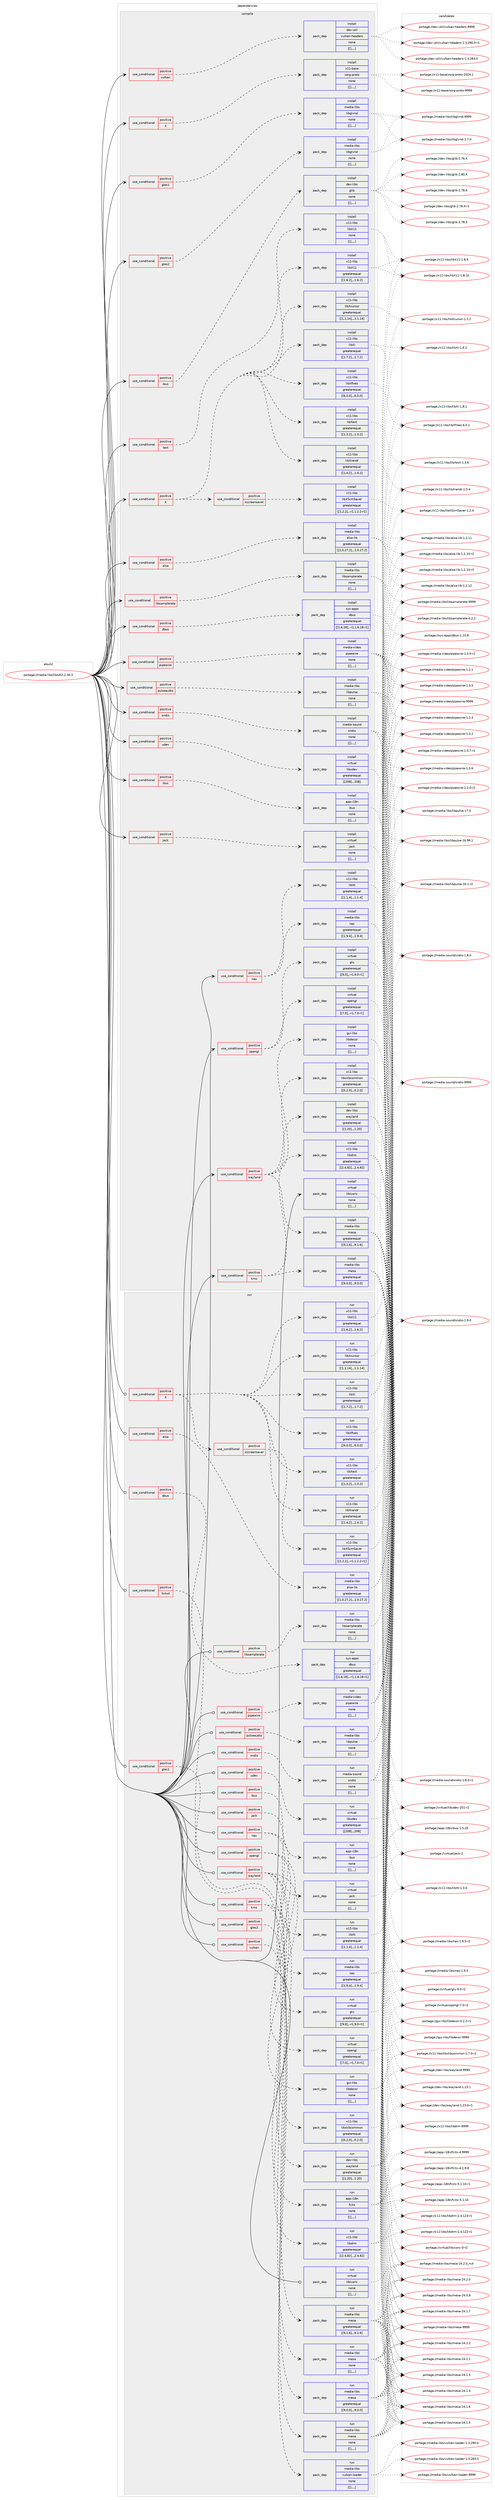 digraph prolog {

# *************
# Graph options
# *************

newrank=true;
concentrate=true;
compound=true;
graph [rankdir=LR,fontname=Helvetica,fontsize=10,ranksep=1.5];#, ranksep=2.5, nodesep=0.2];
edge  [arrowhead=vee];
node  [fontname=Helvetica,fontsize=10];

# **********
# The ebuild
# **********

subgraph cluster_leftcol {
color=gray;
label=<<i>ebuild</i>>;
id [label="portage://media-libs/libsdl2-2.30.3", color=red, width=4, href="../media-libs/libsdl2-2.30.3.svg"];
}

# ****************
# The dependencies
# ****************

subgraph cluster_midcol {
color=gray;
label=<<i>dependencies</i>>;
subgraph cluster_compile {
fillcolor="#eeeeee";
style=filled;
label=<<i>compile</i>>;
subgraph cond79312 {
dependency316399 [label=<<TABLE BORDER="0" CELLBORDER="1" CELLSPACING="0" CELLPADDING="4"><TR><TD ROWSPAN="3" CELLPADDING="10">use_conditional</TD></TR><TR><TD>positive</TD></TR><TR><TD>X</TD></TR></TABLE>>, shape=none, color=red];
subgraph pack234552 {
dependency316400 [label=<<TABLE BORDER="0" CELLBORDER="1" CELLSPACING="0" CELLPADDING="4" WIDTH="220"><TR><TD ROWSPAN="6" CELLPADDING="30">pack_dep</TD></TR><TR><TD WIDTH="110">install</TD></TR><TR><TD>x11-base</TD></TR><TR><TD>xorg-proto</TD></TR><TR><TD>none</TD></TR><TR><TD>[[],,,,]</TD></TR></TABLE>>, shape=none, color=blue];
}
dependency316399:e -> dependency316400:w [weight=20,style="dashed",arrowhead="vee"];
}
id:e -> dependency316399:w [weight=20,style="solid",arrowhead="vee"];
subgraph cond79313 {
dependency316401 [label=<<TABLE BORDER="0" CELLBORDER="1" CELLSPACING="0" CELLPADDING="4"><TR><TD ROWSPAN="3" CELLPADDING="10">use_conditional</TD></TR><TR><TD>positive</TD></TR><TR><TD>X</TD></TR></TABLE>>, shape=none, color=red];
subgraph pack234553 {
dependency316402 [label=<<TABLE BORDER="0" CELLBORDER="1" CELLSPACING="0" CELLPADDING="4" WIDTH="220"><TR><TD ROWSPAN="6" CELLPADDING="30">pack_dep</TD></TR><TR><TD WIDTH="110">install</TD></TR><TR><TD>x11-libs</TD></TR><TR><TD>libX11</TD></TR><TR><TD>greaterequal</TD></TR><TR><TD>[[1,6,2],,,1.6.2]</TD></TR></TABLE>>, shape=none, color=blue];
}
dependency316401:e -> dependency316402:w [weight=20,style="dashed",arrowhead="vee"];
subgraph pack234554 {
dependency316403 [label=<<TABLE BORDER="0" CELLBORDER="1" CELLSPACING="0" CELLPADDING="4" WIDTH="220"><TR><TD ROWSPAN="6" CELLPADDING="30">pack_dep</TD></TR><TR><TD WIDTH="110">install</TD></TR><TR><TD>x11-libs</TD></TR><TR><TD>libXcursor</TD></TR><TR><TD>greaterequal</TD></TR><TR><TD>[[1,1,14],,,1.1.14]</TD></TR></TABLE>>, shape=none, color=blue];
}
dependency316401:e -> dependency316403:w [weight=20,style="dashed",arrowhead="vee"];
subgraph pack234555 {
dependency316404 [label=<<TABLE BORDER="0" CELLBORDER="1" CELLSPACING="0" CELLPADDING="4" WIDTH="220"><TR><TD ROWSPAN="6" CELLPADDING="30">pack_dep</TD></TR><TR><TD WIDTH="110">install</TD></TR><TR><TD>x11-libs</TD></TR><TR><TD>libXext</TD></TR><TR><TD>greaterequal</TD></TR><TR><TD>[[1,3,2],,,1.3.2]</TD></TR></TABLE>>, shape=none, color=blue];
}
dependency316401:e -> dependency316404:w [weight=20,style="dashed",arrowhead="vee"];
subgraph pack234556 {
dependency316405 [label=<<TABLE BORDER="0" CELLBORDER="1" CELLSPACING="0" CELLPADDING="4" WIDTH="220"><TR><TD ROWSPAN="6" CELLPADDING="30">pack_dep</TD></TR><TR><TD WIDTH="110">install</TD></TR><TR><TD>x11-libs</TD></TR><TR><TD>libXfixes</TD></TR><TR><TD>greaterequal</TD></TR><TR><TD>[[6,0,0],,,6.0.0]</TD></TR></TABLE>>, shape=none, color=blue];
}
dependency316401:e -> dependency316405:w [weight=20,style="dashed",arrowhead="vee"];
subgraph pack234557 {
dependency316406 [label=<<TABLE BORDER="0" CELLBORDER="1" CELLSPACING="0" CELLPADDING="4" WIDTH="220"><TR><TD ROWSPAN="6" CELLPADDING="30">pack_dep</TD></TR><TR><TD WIDTH="110">install</TD></TR><TR><TD>x11-libs</TD></TR><TR><TD>libXi</TD></TR><TR><TD>greaterequal</TD></TR><TR><TD>[[1,7,2],,,1.7.2]</TD></TR></TABLE>>, shape=none, color=blue];
}
dependency316401:e -> dependency316406:w [weight=20,style="dashed",arrowhead="vee"];
subgraph pack234558 {
dependency316407 [label=<<TABLE BORDER="0" CELLBORDER="1" CELLSPACING="0" CELLPADDING="4" WIDTH="220"><TR><TD ROWSPAN="6" CELLPADDING="30">pack_dep</TD></TR><TR><TD WIDTH="110">install</TD></TR><TR><TD>x11-libs</TD></TR><TR><TD>libXrandr</TD></TR><TR><TD>greaterequal</TD></TR><TR><TD>[[1,4,2],,,1.4.2]</TD></TR></TABLE>>, shape=none, color=blue];
}
dependency316401:e -> dependency316407:w [weight=20,style="dashed",arrowhead="vee"];
subgraph cond79314 {
dependency316408 [label=<<TABLE BORDER="0" CELLBORDER="1" CELLSPACING="0" CELLPADDING="4"><TR><TD ROWSPAN="3" CELLPADDING="10">use_conditional</TD></TR><TR><TD>positive</TD></TR><TR><TD>xscreensaver</TD></TR></TABLE>>, shape=none, color=red];
subgraph pack234559 {
dependency316409 [label=<<TABLE BORDER="0" CELLBORDER="1" CELLSPACING="0" CELLPADDING="4" WIDTH="220"><TR><TD ROWSPAN="6" CELLPADDING="30">pack_dep</TD></TR><TR><TD WIDTH="110">install</TD></TR><TR><TD>x11-libs</TD></TR><TR><TD>libXScrnSaver</TD></TR><TR><TD>greaterequal</TD></TR><TR><TD>[[1,2,2],,-r1,1.2.2-r1]</TD></TR></TABLE>>, shape=none, color=blue];
}
dependency316408:e -> dependency316409:w [weight=20,style="dashed",arrowhead="vee"];
}
dependency316401:e -> dependency316408:w [weight=20,style="dashed",arrowhead="vee"];
}
id:e -> dependency316401:w [weight=20,style="solid",arrowhead="vee"];
subgraph cond79315 {
dependency316410 [label=<<TABLE BORDER="0" CELLBORDER="1" CELLSPACING="0" CELLPADDING="4"><TR><TD ROWSPAN="3" CELLPADDING="10">use_conditional</TD></TR><TR><TD>positive</TD></TR><TR><TD>alsa</TD></TR></TABLE>>, shape=none, color=red];
subgraph pack234560 {
dependency316411 [label=<<TABLE BORDER="0" CELLBORDER="1" CELLSPACING="0" CELLPADDING="4" WIDTH="220"><TR><TD ROWSPAN="6" CELLPADDING="30">pack_dep</TD></TR><TR><TD WIDTH="110">install</TD></TR><TR><TD>media-libs</TD></TR><TR><TD>alsa-lib</TD></TR><TR><TD>greaterequal</TD></TR><TR><TD>[[1,0,27,2],,,1.0.27.2]</TD></TR></TABLE>>, shape=none, color=blue];
}
dependency316410:e -> dependency316411:w [weight=20,style="dashed",arrowhead="vee"];
}
id:e -> dependency316410:w [weight=20,style="solid",arrowhead="vee"];
subgraph cond79316 {
dependency316412 [label=<<TABLE BORDER="0" CELLBORDER="1" CELLSPACING="0" CELLPADDING="4"><TR><TD ROWSPAN="3" CELLPADDING="10">use_conditional</TD></TR><TR><TD>positive</TD></TR><TR><TD>dbus</TD></TR></TABLE>>, shape=none, color=red];
subgraph pack234561 {
dependency316413 [label=<<TABLE BORDER="0" CELLBORDER="1" CELLSPACING="0" CELLPADDING="4" WIDTH="220"><TR><TD ROWSPAN="6" CELLPADDING="30">pack_dep</TD></TR><TR><TD WIDTH="110">install</TD></TR><TR><TD>sys-apps</TD></TR><TR><TD>dbus</TD></TR><TR><TD>greaterequal</TD></TR><TR><TD>[[1,6,18],,-r1,1.6.18-r1]</TD></TR></TABLE>>, shape=none, color=blue];
}
dependency316412:e -> dependency316413:w [weight=20,style="dashed",arrowhead="vee"];
}
id:e -> dependency316412:w [weight=20,style="solid",arrowhead="vee"];
subgraph cond79317 {
dependency316414 [label=<<TABLE BORDER="0" CELLBORDER="1" CELLSPACING="0" CELLPADDING="4"><TR><TD ROWSPAN="3" CELLPADDING="10">use_conditional</TD></TR><TR><TD>positive</TD></TR><TR><TD>gles1</TD></TR></TABLE>>, shape=none, color=red];
subgraph pack234562 {
dependency316415 [label=<<TABLE BORDER="0" CELLBORDER="1" CELLSPACING="0" CELLPADDING="4" WIDTH="220"><TR><TD ROWSPAN="6" CELLPADDING="30">pack_dep</TD></TR><TR><TD WIDTH="110">install</TD></TR><TR><TD>media-libs</TD></TR><TR><TD>libglvnd</TD></TR><TR><TD>none</TD></TR><TR><TD>[[],,,,]</TD></TR></TABLE>>, shape=none, color=blue];
}
dependency316414:e -> dependency316415:w [weight=20,style="dashed",arrowhead="vee"];
}
id:e -> dependency316414:w [weight=20,style="solid",arrowhead="vee"];
subgraph cond79318 {
dependency316416 [label=<<TABLE BORDER="0" CELLBORDER="1" CELLSPACING="0" CELLPADDING="4"><TR><TD ROWSPAN="3" CELLPADDING="10">use_conditional</TD></TR><TR><TD>positive</TD></TR><TR><TD>gles2</TD></TR></TABLE>>, shape=none, color=red];
subgraph pack234563 {
dependency316417 [label=<<TABLE BORDER="0" CELLBORDER="1" CELLSPACING="0" CELLPADDING="4" WIDTH="220"><TR><TD ROWSPAN="6" CELLPADDING="30">pack_dep</TD></TR><TR><TD WIDTH="110">install</TD></TR><TR><TD>media-libs</TD></TR><TR><TD>libglvnd</TD></TR><TR><TD>none</TD></TR><TR><TD>[[],,,,]</TD></TR></TABLE>>, shape=none, color=blue];
}
dependency316416:e -> dependency316417:w [weight=20,style="dashed",arrowhead="vee"];
}
id:e -> dependency316416:w [weight=20,style="solid",arrowhead="vee"];
subgraph cond79319 {
dependency316418 [label=<<TABLE BORDER="0" CELLBORDER="1" CELLSPACING="0" CELLPADDING="4"><TR><TD ROWSPAN="3" CELLPADDING="10">use_conditional</TD></TR><TR><TD>positive</TD></TR><TR><TD>ibus</TD></TR></TABLE>>, shape=none, color=red];
subgraph pack234564 {
dependency316419 [label=<<TABLE BORDER="0" CELLBORDER="1" CELLSPACING="0" CELLPADDING="4" WIDTH="220"><TR><TD ROWSPAN="6" CELLPADDING="30">pack_dep</TD></TR><TR><TD WIDTH="110">install</TD></TR><TR><TD>app-i18n</TD></TR><TR><TD>ibus</TD></TR><TR><TD>none</TD></TR><TR><TD>[[],,,,]</TD></TR></TABLE>>, shape=none, color=blue];
}
dependency316418:e -> dependency316419:w [weight=20,style="dashed",arrowhead="vee"];
}
id:e -> dependency316418:w [weight=20,style="solid",arrowhead="vee"];
subgraph cond79320 {
dependency316420 [label=<<TABLE BORDER="0" CELLBORDER="1" CELLSPACING="0" CELLPADDING="4"><TR><TD ROWSPAN="3" CELLPADDING="10">use_conditional</TD></TR><TR><TD>positive</TD></TR><TR><TD>ibus</TD></TR></TABLE>>, shape=none, color=red];
subgraph pack234565 {
dependency316421 [label=<<TABLE BORDER="0" CELLBORDER="1" CELLSPACING="0" CELLPADDING="4" WIDTH="220"><TR><TD ROWSPAN="6" CELLPADDING="30">pack_dep</TD></TR><TR><TD WIDTH="110">install</TD></TR><TR><TD>dev-libs</TD></TR><TR><TD>glib</TD></TR><TR><TD>none</TD></TR><TR><TD>[[],,,,]</TD></TR></TABLE>>, shape=none, color=blue];
}
dependency316420:e -> dependency316421:w [weight=20,style="dashed",arrowhead="vee"];
}
id:e -> dependency316420:w [weight=20,style="solid",arrowhead="vee"];
subgraph cond79321 {
dependency316422 [label=<<TABLE BORDER="0" CELLBORDER="1" CELLSPACING="0" CELLPADDING="4"><TR><TD ROWSPAN="3" CELLPADDING="10">use_conditional</TD></TR><TR><TD>positive</TD></TR><TR><TD>jack</TD></TR></TABLE>>, shape=none, color=red];
subgraph pack234566 {
dependency316423 [label=<<TABLE BORDER="0" CELLBORDER="1" CELLSPACING="0" CELLPADDING="4" WIDTH="220"><TR><TD ROWSPAN="6" CELLPADDING="30">pack_dep</TD></TR><TR><TD WIDTH="110">install</TD></TR><TR><TD>virtual</TD></TR><TR><TD>jack</TD></TR><TR><TD>none</TD></TR><TR><TD>[[],,,,]</TD></TR></TABLE>>, shape=none, color=blue];
}
dependency316422:e -> dependency316423:w [weight=20,style="dashed",arrowhead="vee"];
}
id:e -> dependency316422:w [weight=20,style="solid",arrowhead="vee"];
subgraph cond79322 {
dependency316424 [label=<<TABLE BORDER="0" CELLBORDER="1" CELLSPACING="0" CELLPADDING="4"><TR><TD ROWSPAN="3" CELLPADDING="10">use_conditional</TD></TR><TR><TD>positive</TD></TR><TR><TD>kms</TD></TR></TABLE>>, shape=none, color=red];
subgraph pack234567 {
dependency316425 [label=<<TABLE BORDER="0" CELLBORDER="1" CELLSPACING="0" CELLPADDING="4" WIDTH="220"><TR><TD ROWSPAN="6" CELLPADDING="30">pack_dep</TD></TR><TR><TD WIDTH="110">install</TD></TR><TR><TD>x11-libs</TD></TR><TR><TD>libdrm</TD></TR><TR><TD>greaterequal</TD></TR><TR><TD>[[2,4,82],,,2.4.82]</TD></TR></TABLE>>, shape=none, color=blue];
}
dependency316424:e -> dependency316425:w [weight=20,style="dashed",arrowhead="vee"];
subgraph pack234568 {
dependency316426 [label=<<TABLE BORDER="0" CELLBORDER="1" CELLSPACING="0" CELLPADDING="4" WIDTH="220"><TR><TD ROWSPAN="6" CELLPADDING="30">pack_dep</TD></TR><TR><TD WIDTH="110">install</TD></TR><TR><TD>media-libs</TD></TR><TR><TD>mesa</TD></TR><TR><TD>greaterequal</TD></TR><TR><TD>[[9,0,0],,,9.0.0]</TD></TR></TABLE>>, shape=none, color=blue];
}
dependency316424:e -> dependency316426:w [weight=20,style="dashed",arrowhead="vee"];
}
id:e -> dependency316424:w [weight=20,style="solid",arrowhead="vee"];
subgraph cond79323 {
dependency316427 [label=<<TABLE BORDER="0" CELLBORDER="1" CELLSPACING="0" CELLPADDING="4"><TR><TD ROWSPAN="3" CELLPADDING="10">use_conditional</TD></TR><TR><TD>positive</TD></TR><TR><TD>libsamplerate</TD></TR></TABLE>>, shape=none, color=red];
subgraph pack234569 {
dependency316428 [label=<<TABLE BORDER="0" CELLBORDER="1" CELLSPACING="0" CELLPADDING="4" WIDTH="220"><TR><TD ROWSPAN="6" CELLPADDING="30">pack_dep</TD></TR><TR><TD WIDTH="110">install</TD></TR><TR><TD>media-libs</TD></TR><TR><TD>libsamplerate</TD></TR><TR><TD>none</TD></TR><TR><TD>[[],,,,]</TD></TR></TABLE>>, shape=none, color=blue];
}
dependency316427:e -> dependency316428:w [weight=20,style="dashed",arrowhead="vee"];
}
id:e -> dependency316427:w [weight=20,style="solid",arrowhead="vee"];
subgraph cond79324 {
dependency316429 [label=<<TABLE BORDER="0" CELLBORDER="1" CELLSPACING="0" CELLPADDING="4"><TR><TD ROWSPAN="3" CELLPADDING="10">use_conditional</TD></TR><TR><TD>positive</TD></TR><TR><TD>nas</TD></TR></TABLE>>, shape=none, color=red];
subgraph pack234570 {
dependency316430 [label=<<TABLE BORDER="0" CELLBORDER="1" CELLSPACING="0" CELLPADDING="4" WIDTH="220"><TR><TD ROWSPAN="6" CELLPADDING="30">pack_dep</TD></TR><TR><TD WIDTH="110">install</TD></TR><TR><TD>media-libs</TD></TR><TR><TD>nas</TD></TR><TR><TD>greaterequal</TD></TR><TR><TD>[[1,9,4],,,1.9.4]</TD></TR></TABLE>>, shape=none, color=blue];
}
dependency316429:e -> dependency316430:w [weight=20,style="dashed",arrowhead="vee"];
subgraph pack234571 {
dependency316431 [label=<<TABLE BORDER="0" CELLBORDER="1" CELLSPACING="0" CELLPADDING="4" WIDTH="220"><TR><TD ROWSPAN="6" CELLPADDING="30">pack_dep</TD></TR><TR><TD WIDTH="110">install</TD></TR><TR><TD>x11-libs</TD></TR><TR><TD>libXt</TD></TR><TR><TD>greaterequal</TD></TR><TR><TD>[[1,1,4],,,1.1.4]</TD></TR></TABLE>>, shape=none, color=blue];
}
dependency316429:e -> dependency316431:w [weight=20,style="dashed",arrowhead="vee"];
}
id:e -> dependency316429:w [weight=20,style="solid",arrowhead="vee"];
subgraph cond79325 {
dependency316432 [label=<<TABLE BORDER="0" CELLBORDER="1" CELLSPACING="0" CELLPADDING="4"><TR><TD ROWSPAN="3" CELLPADDING="10">use_conditional</TD></TR><TR><TD>positive</TD></TR><TR><TD>opengl</TD></TR></TABLE>>, shape=none, color=red];
subgraph pack234572 {
dependency316433 [label=<<TABLE BORDER="0" CELLBORDER="1" CELLSPACING="0" CELLPADDING="4" WIDTH="220"><TR><TD ROWSPAN="6" CELLPADDING="30">pack_dep</TD></TR><TR><TD WIDTH="110">install</TD></TR><TR><TD>virtual</TD></TR><TR><TD>opengl</TD></TR><TR><TD>greaterequal</TD></TR><TR><TD>[[7,0],,-r1,7.0-r1]</TD></TR></TABLE>>, shape=none, color=blue];
}
dependency316432:e -> dependency316433:w [weight=20,style="dashed",arrowhead="vee"];
subgraph pack234573 {
dependency316434 [label=<<TABLE BORDER="0" CELLBORDER="1" CELLSPACING="0" CELLPADDING="4" WIDTH="220"><TR><TD ROWSPAN="6" CELLPADDING="30">pack_dep</TD></TR><TR><TD WIDTH="110">install</TD></TR><TR><TD>virtual</TD></TR><TR><TD>glu</TD></TR><TR><TD>greaterequal</TD></TR><TR><TD>[[9,0],,-r1,9.0-r1]</TD></TR></TABLE>>, shape=none, color=blue];
}
dependency316432:e -> dependency316434:w [weight=20,style="dashed",arrowhead="vee"];
}
id:e -> dependency316432:w [weight=20,style="solid",arrowhead="vee"];
subgraph cond79326 {
dependency316435 [label=<<TABLE BORDER="0" CELLBORDER="1" CELLSPACING="0" CELLPADDING="4"><TR><TD ROWSPAN="3" CELLPADDING="10">use_conditional</TD></TR><TR><TD>positive</TD></TR><TR><TD>pipewire</TD></TR></TABLE>>, shape=none, color=red];
subgraph pack234574 {
dependency316436 [label=<<TABLE BORDER="0" CELLBORDER="1" CELLSPACING="0" CELLPADDING="4" WIDTH="220"><TR><TD ROWSPAN="6" CELLPADDING="30">pack_dep</TD></TR><TR><TD WIDTH="110">install</TD></TR><TR><TD>media-video</TD></TR><TR><TD>pipewire</TD></TR><TR><TD>none</TD></TR><TR><TD>[[],,,,]</TD></TR></TABLE>>, shape=none, color=blue];
}
dependency316435:e -> dependency316436:w [weight=20,style="dashed",arrowhead="vee"];
}
id:e -> dependency316435:w [weight=20,style="solid",arrowhead="vee"];
subgraph cond79327 {
dependency316437 [label=<<TABLE BORDER="0" CELLBORDER="1" CELLSPACING="0" CELLPADDING="4"><TR><TD ROWSPAN="3" CELLPADDING="10">use_conditional</TD></TR><TR><TD>positive</TD></TR><TR><TD>pulseaudio</TD></TR></TABLE>>, shape=none, color=red];
subgraph pack234575 {
dependency316438 [label=<<TABLE BORDER="0" CELLBORDER="1" CELLSPACING="0" CELLPADDING="4" WIDTH="220"><TR><TD ROWSPAN="6" CELLPADDING="30">pack_dep</TD></TR><TR><TD WIDTH="110">install</TD></TR><TR><TD>media-libs</TD></TR><TR><TD>libpulse</TD></TR><TR><TD>none</TD></TR><TR><TD>[[],,,,]</TD></TR></TABLE>>, shape=none, color=blue];
}
dependency316437:e -> dependency316438:w [weight=20,style="dashed",arrowhead="vee"];
}
id:e -> dependency316437:w [weight=20,style="solid",arrowhead="vee"];
subgraph cond79328 {
dependency316439 [label=<<TABLE BORDER="0" CELLBORDER="1" CELLSPACING="0" CELLPADDING="4"><TR><TD ROWSPAN="3" CELLPADDING="10">use_conditional</TD></TR><TR><TD>positive</TD></TR><TR><TD>sndio</TD></TR></TABLE>>, shape=none, color=red];
subgraph pack234576 {
dependency316440 [label=<<TABLE BORDER="0" CELLBORDER="1" CELLSPACING="0" CELLPADDING="4" WIDTH="220"><TR><TD ROWSPAN="6" CELLPADDING="30">pack_dep</TD></TR><TR><TD WIDTH="110">install</TD></TR><TR><TD>media-sound</TD></TR><TR><TD>sndio</TD></TR><TR><TD>none</TD></TR><TR><TD>[[],,,,]</TD></TR></TABLE>>, shape=none, color=blue];
}
dependency316439:e -> dependency316440:w [weight=20,style="dashed",arrowhead="vee"];
}
id:e -> dependency316439:w [weight=20,style="solid",arrowhead="vee"];
subgraph cond79329 {
dependency316441 [label=<<TABLE BORDER="0" CELLBORDER="1" CELLSPACING="0" CELLPADDING="4"><TR><TD ROWSPAN="3" CELLPADDING="10">use_conditional</TD></TR><TR><TD>positive</TD></TR><TR><TD>test</TD></TR></TABLE>>, shape=none, color=red];
subgraph pack234577 {
dependency316442 [label=<<TABLE BORDER="0" CELLBORDER="1" CELLSPACING="0" CELLPADDING="4" WIDTH="220"><TR><TD ROWSPAN="6" CELLPADDING="30">pack_dep</TD></TR><TR><TD WIDTH="110">install</TD></TR><TR><TD>x11-libs</TD></TR><TR><TD>libX11</TD></TR><TR><TD>none</TD></TR><TR><TD>[[],,,,]</TD></TR></TABLE>>, shape=none, color=blue];
}
dependency316441:e -> dependency316442:w [weight=20,style="dashed",arrowhead="vee"];
}
id:e -> dependency316441:w [weight=20,style="solid",arrowhead="vee"];
subgraph cond79330 {
dependency316443 [label=<<TABLE BORDER="0" CELLBORDER="1" CELLSPACING="0" CELLPADDING="4"><TR><TD ROWSPAN="3" CELLPADDING="10">use_conditional</TD></TR><TR><TD>positive</TD></TR><TR><TD>udev</TD></TR></TABLE>>, shape=none, color=red];
subgraph pack234578 {
dependency316444 [label=<<TABLE BORDER="0" CELLBORDER="1" CELLSPACING="0" CELLPADDING="4" WIDTH="220"><TR><TD ROWSPAN="6" CELLPADDING="30">pack_dep</TD></TR><TR><TD WIDTH="110">install</TD></TR><TR><TD>virtual</TD></TR><TR><TD>libudev</TD></TR><TR><TD>greaterequal</TD></TR><TR><TD>[[208],,,208]</TD></TR></TABLE>>, shape=none, color=blue];
}
dependency316443:e -> dependency316444:w [weight=20,style="dashed",arrowhead="vee"];
}
id:e -> dependency316443:w [weight=20,style="solid",arrowhead="vee"];
subgraph cond79331 {
dependency316445 [label=<<TABLE BORDER="0" CELLBORDER="1" CELLSPACING="0" CELLPADDING="4"><TR><TD ROWSPAN="3" CELLPADDING="10">use_conditional</TD></TR><TR><TD>positive</TD></TR><TR><TD>vulkan</TD></TR></TABLE>>, shape=none, color=red];
subgraph pack234579 {
dependency316446 [label=<<TABLE BORDER="0" CELLBORDER="1" CELLSPACING="0" CELLPADDING="4" WIDTH="220"><TR><TD ROWSPAN="6" CELLPADDING="30">pack_dep</TD></TR><TR><TD WIDTH="110">install</TD></TR><TR><TD>dev-util</TD></TR><TR><TD>vulkan-headers</TD></TR><TR><TD>none</TD></TR><TR><TD>[[],,,,]</TD></TR></TABLE>>, shape=none, color=blue];
}
dependency316445:e -> dependency316446:w [weight=20,style="dashed",arrowhead="vee"];
}
id:e -> dependency316445:w [weight=20,style="solid",arrowhead="vee"];
subgraph cond79332 {
dependency316447 [label=<<TABLE BORDER="0" CELLBORDER="1" CELLSPACING="0" CELLPADDING="4"><TR><TD ROWSPAN="3" CELLPADDING="10">use_conditional</TD></TR><TR><TD>positive</TD></TR><TR><TD>wayland</TD></TR></TABLE>>, shape=none, color=red];
subgraph pack234580 {
dependency316448 [label=<<TABLE BORDER="0" CELLBORDER="1" CELLSPACING="0" CELLPADDING="4" WIDTH="220"><TR><TD ROWSPAN="6" CELLPADDING="30">pack_dep</TD></TR><TR><TD WIDTH="110">install</TD></TR><TR><TD>dev-libs</TD></TR><TR><TD>wayland</TD></TR><TR><TD>greaterequal</TD></TR><TR><TD>[[1,20],,,1.20]</TD></TR></TABLE>>, shape=none, color=blue];
}
dependency316447:e -> dependency316448:w [weight=20,style="dashed",arrowhead="vee"];
subgraph pack234581 {
dependency316449 [label=<<TABLE BORDER="0" CELLBORDER="1" CELLSPACING="0" CELLPADDING="4" WIDTH="220"><TR><TD ROWSPAN="6" CELLPADDING="30">pack_dep</TD></TR><TR><TD WIDTH="110">install</TD></TR><TR><TD>gui-libs</TD></TR><TR><TD>libdecor</TD></TR><TR><TD>none</TD></TR><TR><TD>[[],,,,]</TD></TR></TABLE>>, shape=none, color=blue];
}
dependency316447:e -> dependency316449:w [weight=20,style="dashed",arrowhead="vee"];
subgraph pack234582 {
dependency316450 [label=<<TABLE BORDER="0" CELLBORDER="1" CELLSPACING="0" CELLPADDING="4" WIDTH="220"><TR><TD ROWSPAN="6" CELLPADDING="30">pack_dep</TD></TR><TR><TD WIDTH="110">install</TD></TR><TR><TD>media-libs</TD></TR><TR><TD>mesa</TD></TR><TR><TD>greaterequal</TD></TR><TR><TD>[[9,1,6],,,9.1.6]</TD></TR></TABLE>>, shape=none, color=blue];
}
dependency316447:e -> dependency316450:w [weight=20,style="dashed",arrowhead="vee"];
subgraph pack234583 {
dependency316451 [label=<<TABLE BORDER="0" CELLBORDER="1" CELLSPACING="0" CELLPADDING="4" WIDTH="220"><TR><TD ROWSPAN="6" CELLPADDING="30">pack_dep</TD></TR><TR><TD WIDTH="110">install</TD></TR><TR><TD>x11-libs</TD></TR><TR><TD>libxkbcommon</TD></TR><TR><TD>greaterequal</TD></TR><TR><TD>[[0,2,0],,,0.2.0]</TD></TR></TABLE>>, shape=none, color=blue];
}
dependency316447:e -> dependency316451:w [weight=20,style="dashed",arrowhead="vee"];
}
id:e -> dependency316447:w [weight=20,style="solid",arrowhead="vee"];
subgraph pack234584 {
dependency316452 [label=<<TABLE BORDER="0" CELLBORDER="1" CELLSPACING="0" CELLPADDING="4" WIDTH="220"><TR><TD ROWSPAN="6" CELLPADDING="30">pack_dep</TD></TR><TR><TD WIDTH="110">install</TD></TR><TR><TD>virtual</TD></TR><TR><TD>libiconv</TD></TR><TR><TD>none</TD></TR><TR><TD>[[],,,,]</TD></TR></TABLE>>, shape=none, color=blue];
}
id:e -> dependency316452:w [weight=20,style="solid",arrowhead="vee"];
}
subgraph cluster_compileandrun {
fillcolor="#eeeeee";
style=filled;
label=<<i>compile and run</i>>;
}
subgraph cluster_run {
fillcolor="#eeeeee";
style=filled;
label=<<i>run</i>>;
subgraph cond79333 {
dependency316453 [label=<<TABLE BORDER="0" CELLBORDER="1" CELLSPACING="0" CELLPADDING="4"><TR><TD ROWSPAN="3" CELLPADDING="10">use_conditional</TD></TR><TR><TD>positive</TD></TR><TR><TD>X</TD></TR></TABLE>>, shape=none, color=red];
subgraph pack234585 {
dependency316454 [label=<<TABLE BORDER="0" CELLBORDER="1" CELLSPACING="0" CELLPADDING="4" WIDTH="220"><TR><TD ROWSPAN="6" CELLPADDING="30">pack_dep</TD></TR><TR><TD WIDTH="110">run</TD></TR><TR><TD>x11-libs</TD></TR><TR><TD>libX11</TD></TR><TR><TD>greaterequal</TD></TR><TR><TD>[[1,6,2],,,1.6.2]</TD></TR></TABLE>>, shape=none, color=blue];
}
dependency316453:e -> dependency316454:w [weight=20,style="dashed",arrowhead="vee"];
subgraph pack234586 {
dependency316455 [label=<<TABLE BORDER="0" CELLBORDER="1" CELLSPACING="0" CELLPADDING="4" WIDTH="220"><TR><TD ROWSPAN="6" CELLPADDING="30">pack_dep</TD></TR><TR><TD WIDTH="110">run</TD></TR><TR><TD>x11-libs</TD></TR><TR><TD>libXcursor</TD></TR><TR><TD>greaterequal</TD></TR><TR><TD>[[1,1,14],,,1.1.14]</TD></TR></TABLE>>, shape=none, color=blue];
}
dependency316453:e -> dependency316455:w [weight=20,style="dashed",arrowhead="vee"];
subgraph pack234587 {
dependency316456 [label=<<TABLE BORDER="0" CELLBORDER="1" CELLSPACING="0" CELLPADDING="4" WIDTH="220"><TR><TD ROWSPAN="6" CELLPADDING="30">pack_dep</TD></TR><TR><TD WIDTH="110">run</TD></TR><TR><TD>x11-libs</TD></TR><TR><TD>libXext</TD></TR><TR><TD>greaterequal</TD></TR><TR><TD>[[1,3,2],,,1.3.2]</TD></TR></TABLE>>, shape=none, color=blue];
}
dependency316453:e -> dependency316456:w [weight=20,style="dashed",arrowhead="vee"];
subgraph pack234588 {
dependency316457 [label=<<TABLE BORDER="0" CELLBORDER="1" CELLSPACING="0" CELLPADDING="4" WIDTH="220"><TR><TD ROWSPAN="6" CELLPADDING="30">pack_dep</TD></TR><TR><TD WIDTH="110">run</TD></TR><TR><TD>x11-libs</TD></TR><TR><TD>libXfixes</TD></TR><TR><TD>greaterequal</TD></TR><TR><TD>[[6,0,0],,,6.0.0]</TD></TR></TABLE>>, shape=none, color=blue];
}
dependency316453:e -> dependency316457:w [weight=20,style="dashed",arrowhead="vee"];
subgraph pack234589 {
dependency316458 [label=<<TABLE BORDER="0" CELLBORDER="1" CELLSPACING="0" CELLPADDING="4" WIDTH="220"><TR><TD ROWSPAN="6" CELLPADDING="30">pack_dep</TD></TR><TR><TD WIDTH="110">run</TD></TR><TR><TD>x11-libs</TD></TR><TR><TD>libXi</TD></TR><TR><TD>greaterequal</TD></TR><TR><TD>[[1,7,2],,,1.7.2]</TD></TR></TABLE>>, shape=none, color=blue];
}
dependency316453:e -> dependency316458:w [weight=20,style="dashed",arrowhead="vee"];
subgraph pack234590 {
dependency316459 [label=<<TABLE BORDER="0" CELLBORDER="1" CELLSPACING="0" CELLPADDING="4" WIDTH="220"><TR><TD ROWSPAN="6" CELLPADDING="30">pack_dep</TD></TR><TR><TD WIDTH="110">run</TD></TR><TR><TD>x11-libs</TD></TR><TR><TD>libXrandr</TD></TR><TR><TD>greaterequal</TD></TR><TR><TD>[[1,4,2],,,1.4.2]</TD></TR></TABLE>>, shape=none, color=blue];
}
dependency316453:e -> dependency316459:w [weight=20,style="dashed",arrowhead="vee"];
subgraph cond79334 {
dependency316460 [label=<<TABLE BORDER="0" CELLBORDER="1" CELLSPACING="0" CELLPADDING="4"><TR><TD ROWSPAN="3" CELLPADDING="10">use_conditional</TD></TR><TR><TD>positive</TD></TR><TR><TD>xscreensaver</TD></TR></TABLE>>, shape=none, color=red];
subgraph pack234591 {
dependency316461 [label=<<TABLE BORDER="0" CELLBORDER="1" CELLSPACING="0" CELLPADDING="4" WIDTH="220"><TR><TD ROWSPAN="6" CELLPADDING="30">pack_dep</TD></TR><TR><TD WIDTH="110">run</TD></TR><TR><TD>x11-libs</TD></TR><TR><TD>libXScrnSaver</TD></TR><TR><TD>greaterequal</TD></TR><TR><TD>[[1,2,2],,-r1,1.2.2-r1]</TD></TR></TABLE>>, shape=none, color=blue];
}
dependency316460:e -> dependency316461:w [weight=20,style="dashed",arrowhead="vee"];
}
dependency316453:e -> dependency316460:w [weight=20,style="dashed",arrowhead="vee"];
}
id:e -> dependency316453:w [weight=20,style="solid",arrowhead="odot"];
subgraph cond79335 {
dependency316462 [label=<<TABLE BORDER="0" CELLBORDER="1" CELLSPACING="0" CELLPADDING="4"><TR><TD ROWSPAN="3" CELLPADDING="10">use_conditional</TD></TR><TR><TD>positive</TD></TR><TR><TD>alsa</TD></TR></TABLE>>, shape=none, color=red];
subgraph pack234592 {
dependency316463 [label=<<TABLE BORDER="0" CELLBORDER="1" CELLSPACING="0" CELLPADDING="4" WIDTH="220"><TR><TD ROWSPAN="6" CELLPADDING="30">pack_dep</TD></TR><TR><TD WIDTH="110">run</TD></TR><TR><TD>media-libs</TD></TR><TR><TD>alsa-lib</TD></TR><TR><TD>greaterequal</TD></TR><TR><TD>[[1,0,27,2],,,1.0.27.2]</TD></TR></TABLE>>, shape=none, color=blue];
}
dependency316462:e -> dependency316463:w [weight=20,style="dashed",arrowhead="vee"];
}
id:e -> dependency316462:w [weight=20,style="solid",arrowhead="odot"];
subgraph cond79336 {
dependency316464 [label=<<TABLE BORDER="0" CELLBORDER="1" CELLSPACING="0" CELLPADDING="4"><TR><TD ROWSPAN="3" CELLPADDING="10">use_conditional</TD></TR><TR><TD>positive</TD></TR><TR><TD>dbus</TD></TR></TABLE>>, shape=none, color=red];
subgraph pack234593 {
dependency316465 [label=<<TABLE BORDER="0" CELLBORDER="1" CELLSPACING="0" CELLPADDING="4" WIDTH="220"><TR><TD ROWSPAN="6" CELLPADDING="30">pack_dep</TD></TR><TR><TD WIDTH="110">run</TD></TR><TR><TD>sys-apps</TD></TR><TR><TD>dbus</TD></TR><TR><TD>greaterequal</TD></TR><TR><TD>[[1,6,18],,-r1,1.6.18-r1]</TD></TR></TABLE>>, shape=none, color=blue];
}
dependency316464:e -> dependency316465:w [weight=20,style="dashed",arrowhead="vee"];
}
id:e -> dependency316464:w [weight=20,style="solid",arrowhead="odot"];
subgraph cond79337 {
dependency316466 [label=<<TABLE BORDER="0" CELLBORDER="1" CELLSPACING="0" CELLPADDING="4"><TR><TD ROWSPAN="3" CELLPADDING="10">use_conditional</TD></TR><TR><TD>positive</TD></TR><TR><TD>fcitx4</TD></TR></TABLE>>, shape=none, color=red];
subgraph pack234594 {
dependency316467 [label=<<TABLE BORDER="0" CELLBORDER="1" CELLSPACING="0" CELLPADDING="4" WIDTH="220"><TR><TD ROWSPAN="6" CELLPADDING="30">pack_dep</TD></TR><TR><TD WIDTH="110">run</TD></TR><TR><TD>app-i18n</TD></TR><TR><TD>fcitx</TD></TR><TR><TD>none</TD></TR><TR><TD>[[],,,,]</TD></TR></TABLE>>, shape=none, color=blue];
}
dependency316466:e -> dependency316467:w [weight=20,style="dashed",arrowhead="vee"];
}
id:e -> dependency316466:w [weight=20,style="solid",arrowhead="odot"];
subgraph cond79338 {
dependency316468 [label=<<TABLE BORDER="0" CELLBORDER="1" CELLSPACING="0" CELLPADDING="4"><TR><TD ROWSPAN="3" CELLPADDING="10">use_conditional</TD></TR><TR><TD>positive</TD></TR><TR><TD>gles1</TD></TR></TABLE>>, shape=none, color=red];
subgraph pack234595 {
dependency316469 [label=<<TABLE BORDER="0" CELLBORDER="1" CELLSPACING="0" CELLPADDING="4" WIDTH="220"><TR><TD ROWSPAN="6" CELLPADDING="30">pack_dep</TD></TR><TR><TD WIDTH="110">run</TD></TR><TR><TD>media-libs</TD></TR><TR><TD>mesa</TD></TR><TR><TD>none</TD></TR><TR><TD>[[],,,,]</TD></TR></TABLE>>, shape=none, color=blue];
}
dependency316468:e -> dependency316469:w [weight=20,style="dashed",arrowhead="vee"];
}
id:e -> dependency316468:w [weight=20,style="solid",arrowhead="odot"];
subgraph cond79339 {
dependency316470 [label=<<TABLE BORDER="0" CELLBORDER="1" CELLSPACING="0" CELLPADDING="4"><TR><TD ROWSPAN="3" CELLPADDING="10">use_conditional</TD></TR><TR><TD>positive</TD></TR><TR><TD>gles2</TD></TR></TABLE>>, shape=none, color=red];
subgraph pack234596 {
dependency316471 [label=<<TABLE BORDER="0" CELLBORDER="1" CELLSPACING="0" CELLPADDING="4" WIDTH="220"><TR><TD ROWSPAN="6" CELLPADDING="30">pack_dep</TD></TR><TR><TD WIDTH="110">run</TD></TR><TR><TD>media-libs</TD></TR><TR><TD>mesa</TD></TR><TR><TD>none</TD></TR><TR><TD>[[],,,,]</TD></TR></TABLE>>, shape=none, color=blue];
}
dependency316470:e -> dependency316471:w [weight=20,style="dashed",arrowhead="vee"];
}
id:e -> dependency316470:w [weight=20,style="solid",arrowhead="odot"];
subgraph cond79340 {
dependency316472 [label=<<TABLE BORDER="0" CELLBORDER="1" CELLSPACING="0" CELLPADDING="4"><TR><TD ROWSPAN="3" CELLPADDING="10">use_conditional</TD></TR><TR><TD>positive</TD></TR><TR><TD>ibus</TD></TR></TABLE>>, shape=none, color=red];
subgraph pack234597 {
dependency316473 [label=<<TABLE BORDER="0" CELLBORDER="1" CELLSPACING="0" CELLPADDING="4" WIDTH="220"><TR><TD ROWSPAN="6" CELLPADDING="30">pack_dep</TD></TR><TR><TD WIDTH="110">run</TD></TR><TR><TD>app-i18n</TD></TR><TR><TD>ibus</TD></TR><TR><TD>none</TD></TR><TR><TD>[[],,,,]</TD></TR></TABLE>>, shape=none, color=blue];
}
dependency316472:e -> dependency316473:w [weight=20,style="dashed",arrowhead="vee"];
}
id:e -> dependency316472:w [weight=20,style="solid",arrowhead="odot"];
subgraph cond79341 {
dependency316474 [label=<<TABLE BORDER="0" CELLBORDER="1" CELLSPACING="0" CELLPADDING="4"><TR><TD ROWSPAN="3" CELLPADDING="10">use_conditional</TD></TR><TR><TD>positive</TD></TR><TR><TD>jack</TD></TR></TABLE>>, shape=none, color=red];
subgraph pack234598 {
dependency316475 [label=<<TABLE BORDER="0" CELLBORDER="1" CELLSPACING="0" CELLPADDING="4" WIDTH="220"><TR><TD ROWSPAN="6" CELLPADDING="30">pack_dep</TD></TR><TR><TD WIDTH="110">run</TD></TR><TR><TD>virtual</TD></TR><TR><TD>jack</TD></TR><TR><TD>none</TD></TR><TR><TD>[[],,,,]</TD></TR></TABLE>>, shape=none, color=blue];
}
dependency316474:e -> dependency316475:w [weight=20,style="dashed",arrowhead="vee"];
}
id:e -> dependency316474:w [weight=20,style="solid",arrowhead="odot"];
subgraph cond79342 {
dependency316476 [label=<<TABLE BORDER="0" CELLBORDER="1" CELLSPACING="0" CELLPADDING="4"><TR><TD ROWSPAN="3" CELLPADDING="10">use_conditional</TD></TR><TR><TD>positive</TD></TR><TR><TD>kms</TD></TR></TABLE>>, shape=none, color=red];
subgraph pack234599 {
dependency316477 [label=<<TABLE BORDER="0" CELLBORDER="1" CELLSPACING="0" CELLPADDING="4" WIDTH="220"><TR><TD ROWSPAN="6" CELLPADDING="30">pack_dep</TD></TR><TR><TD WIDTH="110">run</TD></TR><TR><TD>x11-libs</TD></TR><TR><TD>libdrm</TD></TR><TR><TD>greaterequal</TD></TR><TR><TD>[[2,4,82],,,2.4.82]</TD></TR></TABLE>>, shape=none, color=blue];
}
dependency316476:e -> dependency316477:w [weight=20,style="dashed",arrowhead="vee"];
subgraph pack234600 {
dependency316478 [label=<<TABLE BORDER="0" CELLBORDER="1" CELLSPACING="0" CELLPADDING="4" WIDTH="220"><TR><TD ROWSPAN="6" CELLPADDING="30">pack_dep</TD></TR><TR><TD WIDTH="110">run</TD></TR><TR><TD>media-libs</TD></TR><TR><TD>mesa</TD></TR><TR><TD>greaterequal</TD></TR><TR><TD>[[9,0,0],,,9.0.0]</TD></TR></TABLE>>, shape=none, color=blue];
}
dependency316476:e -> dependency316478:w [weight=20,style="dashed",arrowhead="vee"];
}
id:e -> dependency316476:w [weight=20,style="solid",arrowhead="odot"];
subgraph cond79343 {
dependency316479 [label=<<TABLE BORDER="0" CELLBORDER="1" CELLSPACING="0" CELLPADDING="4"><TR><TD ROWSPAN="3" CELLPADDING="10">use_conditional</TD></TR><TR><TD>positive</TD></TR><TR><TD>libsamplerate</TD></TR></TABLE>>, shape=none, color=red];
subgraph pack234601 {
dependency316480 [label=<<TABLE BORDER="0" CELLBORDER="1" CELLSPACING="0" CELLPADDING="4" WIDTH="220"><TR><TD ROWSPAN="6" CELLPADDING="30">pack_dep</TD></TR><TR><TD WIDTH="110">run</TD></TR><TR><TD>media-libs</TD></TR><TR><TD>libsamplerate</TD></TR><TR><TD>none</TD></TR><TR><TD>[[],,,,]</TD></TR></TABLE>>, shape=none, color=blue];
}
dependency316479:e -> dependency316480:w [weight=20,style="dashed",arrowhead="vee"];
}
id:e -> dependency316479:w [weight=20,style="solid",arrowhead="odot"];
subgraph cond79344 {
dependency316481 [label=<<TABLE BORDER="0" CELLBORDER="1" CELLSPACING="0" CELLPADDING="4"><TR><TD ROWSPAN="3" CELLPADDING="10">use_conditional</TD></TR><TR><TD>positive</TD></TR><TR><TD>nas</TD></TR></TABLE>>, shape=none, color=red];
subgraph pack234602 {
dependency316482 [label=<<TABLE BORDER="0" CELLBORDER="1" CELLSPACING="0" CELLPADDING="4" WIDTH="220"><TR><TD ROWSPAN="6" CELLPADDING="30">pack_dep</TD></TR><TR><TD WIDTH="110">run</TD></TR><TR><TD>media-libs</TD></TR><TR><TD>nas</TD></TR><TR><TD>greaterequal</TD></TR><TR><TD>[[1,9,4],,,1.9.4]</TD></TR></TABLE>>, shape=none, color=blue];
}
dependency316481:e -> dependency316482:w [weight=20,style="dashed",arrowhead="vee"];
subgraph pack234603 {
dependency316483 [label=<<TABLE BORDER="0" CELLBORDER="1" CELLSPACING="0" CELLPADDING="4" WIDTH="220"><TR><TD ROWSPAN="6" CELLPADDING="30">pack_dep</TD></TR><TR><TD WIDTH="110">run</TD></TR><TR><TD>x11-libs</TD></TR><TR><TD>libXt</TD></TR><TR><TD>greaterequal</TD></TR><TR><TD>[[1,1,4],,,1.1.4]</TD></TR></TABLE>>, shape=none, color=blue];
}
dependency316481:e -> dependency316483:w [weight=20,style="dashed",arrowhead="vee"];
}
id:e -> dependency316481:w [weight=20,style="solid",arrowhead="odot"];
subgraph cond79345 {
dependency316484 [label=<<TABLE BORDER="0" CELLBORDER="1" CELLSPACING="0" CELLPADDING="4"><TR><TD ROWSPAN="3" CELLPADDING="10">use_conditional</TD></TR><TR><TD>positive</TD></TR><TR><TD>opengl</TD></TR></TABLE>>, shape=none, color=red];
subgraph pack234604 {
dependency316485 [label=<<TABLE BORDER="0" CELLBORDER="1" CELLSPACING="0" CELLPADDING="4" WIDTH="220"><TR><TD ROWSPAN="6" CELLPADDING="30">pack_dep</TD></TR><TR><TD WIDTH="110">run</TD></TR><TR><TD>virtual</TD></TR><TR><TD>opengl</TD></TR><TR><TD>greaterequal</TD></TR><TR><TD>[[7,0],,-r1,7.0-r1]</TD></TR></TABLE>>, shape=none, color=blue];
}
dependency316484:e -> dependency316485:w [weight=20,style="dashed",arrowhead="vee"];
subgraph pack234605 {
dependency316486 [label=<<TABLE BORDER="0" CELLBORDER="1" CELLSPACING="0" CELLPADDING="4" WIDTH="220"><TR><TD ROWSPAN="6" CELLPADDING="30">pack_dep</TD></TR><TR><TD WIDTH="110">run</TD></TR><TR><TD>virtual</TD></TR><TR><TD>glu</TD></TR><TR><TD>greaterequal</TD></TR><TR><TD>[[9,0],,-r1,9.0-r1]</TD></TR></TABLE>>, shape=none, color=blue];
}
dependency316484:e -> dependency316486:w [weight=20,style="dashed",arrowhead="vee"];
}
id:e -> dependency316484:w [weight=20,style="solid",arrowhead="odot"];
subgraph cond79346 {
dependency316487 [label=<<TABLE BORDER="0" CELLBORDER="1" CELLSPACING="0" CELLPADDING="4"><TR><TD ROWSPAN="3" CELLPADDING="10">use_conditional</TD></TR><TR><TD>positive</TD></TR><TR><TD>pipewire</TD></TR></TABLE>>, shape=none, color=red];
subgraph pack234606 {
dependency316488 [label=<<TABLE BORDER="0" CELLBORDER="1" CELLSPACING="0" CELLPADDING="4" WIDTH="220"><TR><TD ROWSPAN="6" CELLPADDING="30">pack_dep</TD></TR><TR><TD WIDTH="110">run</TD></TR><TR><TD>media-video</TD></TR><TR><TD>pipewire</TD></TR><TR><TD>none</TD></TR><TR><TD>[[],,,,]</TD></TR></TABLE>>, shape=none, color=blue];
}
dependency316487:e -> dependency316488:w [weight=20,style="dashed",arrowhead="vee"];
}
id:e -> dependency316487:w [weight=20,style="solid",arrowhead="odot"];
subgraph cond79347 {
dependency316489 [label=<<TABLE BORDER="0" CELLBORDER="1" CELLSPACING="0" CELLPADDING="4"><TR><TD ROWSPAN="3" CELLPADDING="10">use_conditional</TD></TR><TR><TD>positive</TD></TR><TR><TD>pulseaudio</TD></TR></TABLE>>, shape=none, color=red];
subgraph pack234607 {
dependency316490 [label=<<TABLE BORDER="0" CELLBORDER="1" CELLSPACING="0" CELLPADDING="4" WIDTH="220"><TR><TD ROWSPAN="6" CELLPADDING="30">pack_dep</TD></TR><TR><TD WIDTH="110">run</TD></TR><TR><TD>media-libs</TD></TR><TR><TD>libpulse</TD></TR><TR><TD>none</TD></TR><TR><TD>[[],,,,]</TD></TR></TABLE>>, shape=none, color=blue];
}
dependency316489:e -> dependency316490:w [weight=20,style="dashed",arrowhead="vee"];
}
id:e -> dependency316489:w [weight=20,style="solid",arrowhead="odot"];
subgraph cond79348 {
dependency316491 [label=<<TABLE BORDER="0" CELLBORDER="1" CELLSPACING="0" CELLPADDING="4"><TR><TD ROWSPAN="3" CELLPADDING="10">use_conditional</TD></TR><TR><TD>positive</TD></TR><TR><TD>sndio</TD></TR></TABLE>>, shape=none, color=red];
subgraph pack234608 {
dependency316492 [label=<<TABLE BORDER="0" CELLBORDER="1" CELLSPACING="0" CELLPADDING="4" WIDTH="220"><TR><TD ROWSPAN="6" CELLPADDING="30">pack_dep</TD></TR><TR><TD WIDTH="110">run</TD></TR><TR><TD>media-sound</TD></TR><TR><TD>sndio</TD></TR><TR><TD>none</TD></TR><TR><TD>[[],,,,]</TD></TR></TABLE>>, shape=none, color=blue];
}
dependency316491:e -> dependency316492:w [weight=20,style="dashed",arrowhead="vee"];
}
id:e -> dependency316491:w [weight=20,style="solid",arrowhead="odot"];
subgraph cond79349 {
dependency316493 [label=<<TABLE BORDER="0" CELLBORDER="1" CELLSPACING="0" CELLPADDING="4"><TR><TD ROWSPAN="3" CELLPADDING="10">use_conditional</TD></TR><TR><TD>positive</TD></TR><TR><TD>udev</TD></TR></TABLE>>, shape=none, color=red];
subgraph pack234609 {
dependency316494 [label=<<TABLE BORDER="0" CELLBORDER="1" CELLSPACING="0" CELLPADDING="4" WIDTH="220"><TR><TD ROWSPAN="6" CELLPADDING="30">pack_dep</TD></TR><TR><TD WIDTH="110">run</TD></TR><TR><TD>virtual</TD></TR><TR><TD>libudev</TD></TR><TR><TD>greaterequal</TD></TR><TR><TD>[[208],,,208]</TD></TR></TABLE>>, shape=none, color=blue];
}
dependency316493:e -> dependency316494:w [weight=20,style="dashed",arrowhead="vee"];
}
id:e -> dependency316493:w [weight=20,style="solid",arrowhead="odot"];
subgraph cond79350 {
dependency316495 [label=<<TABLE BORDER="0" CELLBORDER="1" CELLSPACING="0" CELLPADDING="4"><TR><TD ROWSPAN="3" CELLPADDING="10">use_conditional</TD></TR><TR><TD>positive</TD></TR><TR><TD>vulkan</TD></TR></TABLE>>, shape=none, color=red];
subgraph pack234610 {
dependency316496 [label=<<TABLE BORDER="0" CELLBORDER="1" CELLSPACING="0" CELLPADDING="4" WIDTH="220"><TR><TD ROWSPAN="6" CELLPADDING="30">pack_dep</TD></TR><TR><TD WIDTH="110">run</TD></TR><TR><TD>media-libs</TD></TR><TR><TD>vulkan-loader</TD></TR><TR><TD>none</TD></TR><TR><TD>[[],,,,]</TD></TR></TABLE>>, shape=none, color=blue];
}
dependency316495:e -> dependency316496:w [weight=20,style="dashed",arrowhead="vee"];
}
id:e -> dependency316495:w [weight=20,style="solid",arrowhead="odot"];
subgraph cond79351 {
dependency316497 [label=<<TABLE BORDER="0" CELLBORDER="1" CELLSPACING="0" CELLPADDING="4"><TR><TD ROWSPAN="3" CELLPADDING="10">use_conditional</TD></TR><TR><TD>positive</TD></TR><TR><TD>wayland</TD></TR></TABLE>>, shape=none, color=red];
subgraph pack234611 {
dependency316498 [label=<<TABLE BORDER="0" CELLBORDER="1" CELLSPACING="0" CELLPADDING="4" WIDTH="220"><TR><TD ROWSPAN="6" CELLPADDING="30">pack_dep</TD></TR><TR><TD WIDTH="110">run</TD></TR><TR><TD>dev-libs</TD></TR><TR><TD>wayland</TD></TR><TR><TD>greaterequal</TD></TR><TR><TD>[[1,20],,,1.20]</TD></TR></TABLE>>, shape=none, color=blue];
}
dependency316497:e -> dependency316498:w [weight=20,style="dashed",arrowhead="vee"];
subgraph pack234612 {
dependency316499 [label=<<TABLE BORDER="0" CELLBORDER="1" CELLSPACING="0" CELLPADDING="4" WIDTH="220"><TR><TD ROWSPAN="6" CELLPADDING="30">pack_dep</TD></TR><TR><TD WIDTH="110">run</TD></TR><TR><TD>gui-libs</TD></TR><TR><TD>libdecor</TD></TR><TR><TD>none</TD></TR><TR><TD>[[],,,,]</TD></TR></TABLE>>, shape=none, color=blue];
}
dependency316497:e -> dependency316499:w [weight=20,style="dashed",arrowhead="vee"];
subgraph pack234613 {
dependency316500 [label=<<TABLE BORDER="0" CELLBORDER="1" CELLSPACING="0" CELLPADDING="4" WIDTH="220"><TR><TD ROWSPAN="6" CELLPADDING="30">pack_dep</TD></TR><TR><TD WIDTH="110">run</TD></TR><TR><TD>media-libs</TD></TR><TR><TD>mesa</TD></TR><TR><TD>greaterequal</TD></TR><TR><TD>[[9,1,6],,,9.1.6]</TD></TR></TABLE>>, shape=none, color=blue];
}
dependency316497:e -> dependency316500:w [weight=20,style="dashed",arrowhead="vee"];
subgraph pack234614 {
dependency316501 [label=<<TABLE BORDER="0" CELLBORDER="1" CELLSPACING="0" CELLPADDING="4" WIDTH="220"><TR><TD ROWSPAN="6" CELLPADDING="30">pack_dep</TD></TR><TR><TD WIDTH="110">run</TD></TR><TR><TD>x11-libs</TD></TR><TR><TD>libxkbcommon</TD></TR><TR><TD>greaterequal</TD></TR><TR><TD>[[0,2,0],,,0.2.0]</TD></TR></TABLE>>, shape=none, color=blue];
}
dependency316497:e -> dependency316501:w [weight=20,style="dashed",arrowhead="vee"];
}
id:e -> dependency316497:w [weight=20,style="solid",arrowhead="odot"];
subgraph pack234615 {
dependency316502 [label=<<TABLE BORDER="0" CELLBORDER="1" CELLSPACING="0" CELLPADDING="4" WIDTH="220"><TR><TD ROWSPAN="6" CELLPADDING="30">pack_dep</TD></TR><TR><TD WIDTH="110">run</TD></TR><TR><TD>virtual</TD></TR><TR><TD>libiconv</TD></TR><TR><TD>none</TD></TR><TR><TD>[[],,,,]</TD></TR></TABLE>>, shape=none, color=blue];
}
id:e -> dependency316502:w [weight=20,style="solid",arrowhead="odot"];
}
}

# **************
# The candidates
# **************

subgraph cluster_choices {
rank=same;
color=gray;
label=<<i>candidates</i>>;

subgraph choice234552 {
color=black;
nodesep=1;
choice120494945989711510147120111114103451121141111161114557575757 [label="portage://x11-base/xorg-proto-9999", color=red, width=4,href="../x11-base/xorg-proto-9999.svg"];
choice1204949459897115101471201111141034511211411111611145504850524649 [label="portage://x11-base/xorg-proto-2024.1", color=red, width=4,href="../x11-base/xorg-proto-2024.1.svg"];
dependency316400:e -> choice120494945989711510147120111114103451121141111161114557575757:w [style=dotted,weight="100"];
dependency316400:e -> choice1204949459897115101471201111141034511211411111611145504850524649:w [style=dotted,weight="100"];
}
subgraph choice234553 {
color=black;
nodesep=1;
choice12049494510810598115471081059888494945494656464948 [label="portage://x11-libs/libX11-1.8.10", color=red, width=4,href="../x11-libs/libX11-1.8.10.svg"];
choice120494945108105981154710810598884949454946564657 [label="portage://x11-libs/libX11-1.8.9", color=red, width=4,href="../x11-libs/libX11-1.8.9.svg"];
dependency316402:e -> choice12049494510810598115471081059888494945494656464948:w [style=dotted,weight="100"];
dependency316402:e -> choice120494945108105981154710810598884949454946564657:w [style=dotted,weight="100"];
}
subgraph choice234554 {
color=black;
nodesep=1;
choice1204949451081059811547108105988899117114115111114454946504650 [label="portage://x11-libs/libXcursor-1.2.2", color=red, width=4,href="../x11-libs/libXcursor-1.2.2.svg"];
dependency316403:e -> choice1204949451081059811547108105988899117114115111114454946504650:w [style=dotted,weight="100"];
}
subgraph choice234555 {
color=black;
nodesep=1;
choice12049494510810598115471081059888101120116454946514654 [label="portage://x11-libs/libXext-1.3.6", color=red, width=4,href="../x11-libs/libXext-1.3.6.svg"];
dependency316404:e -> choice12049494510810598115471081059888101120116454946514654:w [style=dotted,weight="100"];
}
subgraph choice234556 {
color=black;
nodesep=1;
choice12049494510810598115471081059888102105120101115455446484649 [label="portage://x11-libs/libXfixes-6.0.1", color=red, width=4,href="../x11-libs/libXfixes-6.0.1.svg"];
dependency316405:e -> choice12049494510810598115471081059888102105120101115455446484649:w [style=dotted,weight="100"];
}
subgraph choice234557 {
color=black;
nodesep=1;
choice12049494510810598115471081059888105454946564650 [label="portage://x11-libs/libXi-1.8.2", color=red, width=4,href="../x11-libs/libXi-1.8.2.svg"];
choice12049494510810598115471081059888105454946564649 [label="portage://x11-libs/libXi-1.8.1", color=red, width=4,href="../x11-libs/libXi-1.8.1.svg"];
dependency316406:e -> choice12049494510810598115471081059888105454946564650:w [style=dotted,weight="100"];
dependency316406:e -> choice12049494510810598115471081059888105454946564649:w [style=dotted,weight="100"];
}
subgraph choice234558 {
color=black;
nodesep=1;
choice1204949451081059811547108105988811497110100114454946534652 [label="portage://x11-libs/libXrandr-1.5.4", color=red, width=4,href="../x11-libs/libXrandr-1.5.4.svg"];
dependency316407:e -> choice1204949451081059811547108105988811497110100114454946534652:w [style=dotted,weight="100"];
}
subgraph choice234559 {
color=black;
nodesep=1;
choice1204949451081059811547108105988883991141108397118101114454946504652 [label="portage://x11-libs/libXScrnSaver-1.2.4", color=red, width=4,href="../x11-libs/libXScrnSaver-1.2.4.svg"];
dependency316409:e -> choice1204949451081059811547108105988883991141108397118101114454946504652:w [style=dotted,weight="100"];
}
subgraph choice234560 {
color=black;
nodesep=1;
choice109101100105974510810598115479710811597451081059845494650464950 [label="portage://media-libs/alsa-lib-1.2.12", color=red, width=4,href="../media-libs/alsa-lib-1.2.12.svg"];
choice109101100105974510810598115479710811597451081059845494650464949 [label="portage://media-libs/alsa-lib-1.2.11", color=red, width=4,href="../media-libs/alsa-lib-1.2.11.svg"];
choice1091011001059745108105981154797108115974510810598454946504649484511451 [label="portage://media-libs/alsa-lib-1.2.10-r3", color=red, width=4,href="../media-libs/alsa-lib-1.2.10-r3.svg"];
choice1091011001059745108105981154797108115974510810598454946504649484511450 [label="portage://media-libs/alsa-lib-1.2.10-r2", color=red, width=4,href="../media-libs/alsa-lib-1.2.10-r2.svg"];
dependency316411:e -> choice109101100105974510810598115479710811597451081059845494650464950:w [style=dotted,weight="100"];
dependency316411:e -> choice109101100105974510810598115479710811597451081059845494650464949:w [style=dotted,weight="100"];
dependency316411:e -> choice1091011001059745108105981154797108115974510810598454946504649484511451:w [style=dotted,weight="100"];
dependency316411:e -> choice1091011001059745108105981154797108115974510810598454946504649484511450:w [style=dotted,weight="100"];
}
subgraph choice234561 {
color=black;
nodesep=1;
choice1151211154597112112115471009811711545494649534656 [label="portage://sys-apps/dbus-1.15.8", color=red, width=4,href="../sys-apps/dbus-1.15.8.svg"];
dependency316413:e -> choice1151211154597112112115471009811711545494649534656:w [style=dotted,weight="100"];
}
subgraph choice234562 {
color=black;
nodesep=1;
choice10910110010597451081059811547108105981031081181101004557575757 [label="portage://media-libs/libglvnd-9999", color=red, width=4,href="../media-libs/libglvnd-9999.svg"];
choice1091011001059745108105981154710810598103108118110100454946554648 [label="portage://media-libs/libglvnd-1.7.0", color=red, width=4,href="../media-libs/libglvnd-1.7.0.svg"];
dependency316415:e -> choice10910110010597451081059811547108105981031081181101004557575757:w [style=dotted,weight="100"];
dependency316415:e -> choice1091011001059745108105981154710810598103108118110100454946554648:w [style=dotted,weight="100"];
}
subgraph choice234563 {
color=black;
nodesep=1;
choice10910110010597451081059811547108105981031081181101004557575757 [label="portage://media-libs/libglvnd-9999", color=red, width=4,href="../media-libs/libglvnd-9999.svg"];
choice1091011001059745108105981154710810598103108118110100454946554648 [label="portage://media-libs/libglvnd-1.7.0", color=red, width=4,href="../media-libs/libglvnd-1.7.0.svg"];
dependency316417:e -> choice10910110010597451081059811547108105981031081181101004557575757:w [style=dotted,weight="100"];
dependency316417:e -> choice1091011001059745108105981154710810598103108118110100454946554648:w [style=dotted,weight="100"];
}
subgraph choice234564 {
color=black;
nodesep=1;
choice97112112451054956110471059811711545494653465057 [label="portage://app-i18n/ibus-1.5.29", color=red, width=4,href="../app-i18n/ibus-1.5.29.svg"];
dependency316419:e -> choice97112112451054956110471059811711545494653465057:w [style=dotted,weight="100"];
}
subgraph choice234565 {
color=black;
nodesep=1;
choice1001011184510810598115471031081059845504656484652 [label="portage://dev-libs/glib-2.80.4", color=red, width=4,href="../dev-libs/glib-2.80.4.svg"];
choice1001011184510810598115471031081059845504655564654 [label="portage://dev-libs/glib-2.78.6", color=red, width=4,href="../dev-libs/glib-2.78.6.svg"];
choice10010111845108105981154710310810598455046555646524511449 [label="portage://dev-libs/glib-2.78.4-r1", color=red, width=4,href="../dev-libs/glib-2.78.4-r1.svg"];
choice1001011184510810598115471031081059845504655564651 [label="portage://dev-libs/glib-2.78.3", color=red, width=4,href="../dev-libs/glib-2.78.3.svg"];
choice1001011184510810598115471031081059845504655544652 [label="portage://dev-libs/glib-2.76.4", color=red, width=4,href="../dev-libs/glib-2.76.4.svg"];
dependency316421:e -> choice1001011184510810598115471031081059845504656484652:w [style=dotted,weight="100"];
dependency316421:e -> choice1001011184510810598115471031081059845504655564654:w [style=dotted,weight="100"];
dependency316421:e -> choice10010111845108105981154710310810598455046555646524511449:w [style=dotted,weight="100"];
dependency316421:e -> choice1001011184510810598115471031081059845504655564651:w [style=dotted,weight="100"];
dependency316421:e -> choice1001011184510810598115471031081059845504655544652:w [style=dotted,weight="100"];
}
subgraph choice234566 {
color=black;
nodesep=1;
choice118105114116117971084710697991074550 [label="portage://virtual/jack-2", color=red, width=4,href="../virtual/jack-2.svg"];
dependency316423:e -> choice118105114116117971084710697991074550:w [style=dotted,weight="100"];
}
subgraph choice234567 {
color=black;
nodesep=1;
choice1204949451081059811547108105981001141094557575757 [label="portage://x11-libs/libdrm-9999", color=red, width=4,href="../x11-libs/libdrm-9999.svg"];
choice12049494510810598115471081059810011410945504652464950514511449 [label="portage://x11-libs/libdrm-2.4.123-r1", color=red, width=4,href="../x11-libs/libdrm-2.4.123-r1.svg"];
choice12049494510810598115471081059810011410945504652464950504511449 [label="portage://x11-libs/libdrm-2.4.122-r1", color=red, width=4,href="../x11-libs/libdrm-2.4.122-r1.svg"];
dependency316425:e -> choice1204949451081059811547108105981001141094557575757:w [style=dotted,weight="100"];
dependency316425:e -> choice12049494510810598115471081059810011410945504652464950514511449:w [style=dotted,weight="100"];
dependency316425:e -> choice12049494510810598115471081059810011410945504652464950504511449:w [style=dotted,weight="100"];
}
subgraph choice234568 {
color=black;
nodesep=1;
choice10910110010597451081059811547109101115974557575757 [label="portage://media-libs/mesa-9999", color=red, width=4,href="../media-libs/mesa-9999.svg"];
choice109101100105974510810598115471091011159745505246504650 [label="portage://media-libs/mesa-24.2.2", color=red, width=4,href="../media-libs/mesa-24.2.2.svg"];
choice109101100105974510810598115471091011159745505246504649 [label="portage://media-libs/mesa-24.2.1", color=red, width=4,href="../media-libs/mesa-24.2.1.svg"];
choice109101100105974510810598115471091011159745505246504648951149952 [label="portage://media-libs/mesa-24.2.0_rc4", color=red, width=4,href="../media-libs/mesa-24.2.0_rc4.svg"];
choice109101100105974510810598115471091011159745505246504648 [label="portage://media-libs/mesa-24.2.0", color=red, width=4,href="../media-libs/mesa-24.2.0.svg"];
choice109101100105974510810598115471091011159745505246494655 [label="portage://media-libs/mesa-24.1.7", color=red, width=4,href="../media-libs/mesa-24.1.7.svg"];
choice109101100105974510810598115471091011159745505246494654 [label="portage://media-libs/mesa-24.1.6", color=red, width=4,href="../media-libs/mesa-24.1.6.svg"];
choice109101100105974510810598115471091011159745505246494653 [label="portage://media-libs/mesa-24.1.5", color=red, width=4,href="../media-libs/mesa-24.1.5.svg"];
choice109101100105974510810598115471091011159745505246494652 [label="portage://media-libs/mesa-24.1.4", color=red, width=4,href="../media-libs/mesa-24.1.4.svg"];
choice109101100105974510810598115471091011159745505246494651 [label="portage://media-libs/mesa-24.1.3", color=red, width=4,href="../media-libs/mesa-24.1.3.svg"];
choice109101100105974510810598115471091011159745505246484657 [label="portage://media-libs/mesa-24.0.9", color=red, width=4,href="../media-libs/mesa-24.0.9.svg"];
dependency316426:e -> choice10910110010597451081059811547109101115974557575757:w [style=dotted,weight="100"];
dependency316426:e -> choice109101100105974510810598115471091011159745505246504650:w [style=dotted,weight="100"];
dependency316426:e -> choice109101100105974510810598115471091011159745505246504649:w [style=dotted,weight="100"];
dependency316426:e -> choice109101100105974510810598115471091011159745505246504648951149952:w [style=dotted,weight="100"];
dependency316426:e -> choice109101100105974510810598115471091011159745505246504648:w [style=dotted,weight="100"];
dependency316426:e -> choice109101100105974510810598115471091011159745505246494655:w [style=dotted,weight="100"];
dependency316426:e -> choice109101100105974510810598115471091011159745505246494654:w [style=dotted,weight="100"];
dependency316426:e -> choice109101100105974510810598115471091011159745505246494653:w [style=dotted,weight="100"];
dependency316426:e -> choice109101100105974510810598115471091011159745505246494652:w [style=dotted,weight="100"];
dependency316426:e -> choice109101100105974510810598115471091011159745505246494651:w [style=dotted,weight="100"];
dependency316426:e -> choice109101100105974510810598115471091011159745505246484657:w [style=dotted,weight="100"];
}
subgraph choice234569 {
color=black;
nodesep=1;
choice109101100105974510810598115471081059811597109112108101114971161014557575757 [label="portage://media-libs/libsamplerate-9999", color=red, width=4,href="../media-libs/libsamplerate-9999.svg"];
choice10910110010597451081059811547108105981159710911210810111497116101454846504650 [label="portage://media-libs/libsamplerate-0.2.2", color=red, width=4,href="../media-libs/libsamplerate-0.2.2.svg"];
dependency316428:e -> choice109101100105974510810598115471081059811597109112108101114971161014557575757:w [style=dotted,weight="100"];
dependency316428:e -> choice10910110010597451081059811547108105981159710911210810111497116101454846504650:w [style=dotted,weight="100"];
}
subgraph choice234570 {
color=black;
nodesep=1;
choice10910110010597451081059811547110971154549465746534511450 [label="portage://media-libs/nas-1.9.5-r2", color=red, width=4,href="../media-libs/nas-1.9.5-r2.svg"];
choice1091011001059745108105981154711097115454946574653 [label="portage://media-libs/nas-1.9.5", color=red, width=4,href="../media-libs/nas-1.9.5.svg"];
dependency316430:e -> choice10910110010597451081059811547110971154549465746534511450:w [style=dotted,weight="100"];
dependency316430:e -> choice1091011001059745108105981154711097115454946574653:w [style=dotted,weight="100"];
}
subgraph choice234571 {
color=black;
nodesep=1;
choice12049494510810598115471081059888116454946514648 [label="portage://x11-libs/libXt-1.3.0", color=red, width=4,href="../x11-libs/libXt-1.3.0.svg"];
dependency316431:e -> choice12049494510810598115471081059888116454946514648:w [style=dotted,weight="100"];
}
subgraph choice234572 {
color=black;
nodesep=1;
choice1181051141161179710847111112101110103108455546484511450 [label="portage://virtual/opengl-7.0-r2", color=red, width=4,href="../virtual/opengl-7.0-r2.svg"];
dependency316433:e -> choice1181051141161179710847111112101110103108455546484511450:w [style=dotted,weight="100"];
}
subgraph choice234573 {
color=black;
nodesep=1;
choice1181051141161179710847103108117455746484511450 [label="portage://virtual/glu-9.0-r2", color=red, width=4,href="../virtual/glu-9.0-r2.svg"];
dependency316434:e -> choice1181051141161179710847103108117455746484511450:w [style=dotted,weight="100"];
}
subgraph choice234574 {
color=black;
nodesep=1;
choice1091011001059745118105100101111471121051121011191051141014557575757 [label="portage://media-video/pipewire-9999", color=red, width=4,href="../media-video/pipewire-9999.svg"];
choice109101100105974511810510010111147112105112101119105114101454946504651 [label="portage://media-video/pipewire-1.2.3", color=red, width=4,href="../media-video/pipewire-1.2.3.svg"];
choice109101100105974511810510010111147112105112101119105114101454946504650 [label="portage://media-video/pipewire-1.2.2", color=red, width=4,href="../media-video/pipewire-1.2.2.svg"];
choice109101100105974511810510010111147112105112101119105114101454946504649 [label="portage://media-video/pipewire-1.2.1", color=red, width=4,href="../media-video/pipewire-1.2.1.svg"];
choice1091011001059745118105100101111471121051121011191051141014549465046484511450 [label="portage://media-video/pipewire-1.2.0-r2", color=red, width=4,href="../media-video/pipewire-1.2.0-r2.svg"];
choice1091011001059745118105100101111471121051121011191051141014549464846554511449 [label="portage://media-video/pipewire-1.0.7-r1", color=red, width=4,href="../media-video/pipewire-1.0.7-r1.svg"];
choice109101100105974511810510010111147112105112101119105114101454946484654 [label="portage://media-video/pipewire-1.0.6", color=red, width=4,href="../media-video/pipewire-1.0.6.svg"];
choice1091011001059745118105100101111471121051121011191051141014549464846534511449 [label="portage://media-video/pipewire-1.0.5-r1", color=red, width=4,href="../media-video/pipewire-1.0.5-r1.svg"];
choice109101100105974511810510010111147112105112101119105114101454946484653 [label="portage://media-video/pipewire-1.0.5", color=red, width=4,href="../media-video/pipewire-1.0.5.svg"];
dependency316436:e -> choice1091011001059745118105100101111471121051121011191051141014557575757:w [style=dotted,weight="100"];
dependency316436:e -> choice109101100105974511810510010111147112105112101119105114101454946504651:w [style=dotted,weight="100"];
dependency316436:e -> choice109101100105974511810510010111147112105112101119105114101454946504650:w [style=dotted,weight="100"];
dependency316436:e -> choice109101100105974511810510010111147112105112101119105114101454946504649:w [style=dotted,weight="100"];
dependency316436:e -> choice1091011001059745118105100101111471121051121011191051141014549465046484511450:w [style=dotted,weight="100"];
dependency316436:e -> choice1091011001059745118105100101111471121051121011191051141014549464846554511449:w [style=dotted,weight="100"];
dependency316436:e -> choice109101100105974511810510010111147112105112101119105114101454946484654:w [style=dotted,weight="100"];
dependency316436:e -> choice1091011001059745118105100101111471121051121011191051141014549464846534511449:w [style=dotted,weight="100"];
dependency316436:e -> choice109101100105974511810510010111147112105112101119105114101454946484653:w [style=dotted,weight="100"];
}
subgraph choice234575 {
color=black;
nodesep=1;
choice10910110010597451081059811547108105981121171081151014549554648 [label="portage://media-libs/libpulse-17.0", color=red, width=4,href="../media-libs/libpulse-17.0.svg"];
choice10910110010597451081059811547108105981121171081151014549544657574649 [label="portage://media-libs/libpulse-16.99.1", color=red, width=4,href="../media-libs/libpulse-16.99.1.svg"];
choice109101100105974510810598115471081059811211710811510145495446494511450 [label="portage://media-libs/libpulse-16.1-r2", color=red, width=4,href="../media-libs/libpulse-16.1-r2.svg"];
dependency316438:e -> choice10910110010597451081059811547108105981121171081151014549554648:w [style=dotted,weight="100"];
dependency316438:e -> choice10910110010597451081059811547108105981121171081151014549544657574649:w [style=dotted,weight="100"];
dependency316438:e -> choice109101100105974510810598115471081059811211710811510145495446494511450:w [style=dotted,weight="100"];
}
subgraph choice234576 {
color=black;
nodesep=1;
choice1091011001059745115111117110100471151101001051114557575757 [label="portage://media-sound/sndio-9999", color=red, width=4,href="../media-sound/sndio-9999.svg"];
choice109101100105974511511111711010047115110100105111454946574648 [label="portage://media-sound/sndio-1.9.0", color=red, width=4,href="../media-sound/sndio-1.9.0.svg"];
choice1091011001059745115111117110100471151101001051114549465646484511449 [label="portage://media-sound/sndio-1.8.0-r1", color=red, width=4,href="../media-sound/sndio-1.8.0-r1.svg"];
choice109101100105974511511111711010047115110100105111454946564648 [label="portage://media-sound/sndio-1.8.0", color=red, width=4,href="../media-sound/sndio-1.8.0.svg"];
dependency316440:e -> choice1091011001059745115111117110100471151101001051114557575757:w [style=dotted,weight="100"];
dependency316440:e -> choice109101100105974511511111711010047115110100105111454946574648:w [style=dotted,weight="100"];
dependency316440:e -> choice1091011001059745115111117110100471151101001051114549465646484511449:w [style=dotted,weight="100"];
dependency316440:e -> choice109101100105974511511111711010047115110100105111454946564648:w [style=dotted,weight="100"];
}
subgraph choice234577 {
color=black;
nodesep=1;
choice12049494510810598115471081059888494945494656464948 [label="portage://x11-libs/libX11-1.8.10", color=red, width=4,href="../x11-libs/libX11-1.8.10.svg"];
choice120494945108105981154710810598884949454946564657 [label="portage://x11-libs/libX11-1.8.9", color=red, width=4,href="../x11-libs/libX11-1.8.9.svg"];
dependency316442:e -> choice12049494510810598115471081059888494945494656464948:w [style=dotted,weight="100"];
dependency316442:e -> choice120494945108105981154710810598884949454946564657:w [style=dotted,weight="100"];
}
subgraph choice234578 {
color=black;
nodesep=1;
choice118105114116117971084710810598117100101118455053494511450 [label="portage://virtual/libudev-251-r2", color=red, width=4,href="../virtual/libudev-251-r2.svg"];
dependency316444:e -> choice118105114116117971084710810598117100101118455053494511450:w [style=dotted,weight="100"];
}
subgraph choice234579 {
color=black;
nodesep=1;
choice10010111845117116105108471181171081079711045104101971001011141154557575757 [label="portage://dev-util/vulkan-headers-9999", color=red, width=4,href="../dev-util/vulkan-headers-9999.svg"];
choice1001011184511711610510847118117108107971104510410197100101114115454946514650574846484511449 [label="portage://dev-util/vulkan-headers-1.3.290.0-r1", color=red, width=4,href="../dev-util/vulkan-headers-1.3.290.0-r1.svg"];
choice100101118451171161051084711811710810797110451041019710010111411545494651465056514648 [label="portage://dev-util/vulkan-headers-1.3.283.0", color=red, width=4,href="../dev-util/vulkan-headers-1.3.283.0.svg"];
dependency316446:e -> choice10010111845117116105108471181171081079711045104101971001011141154557575757:w [style=dotted,weight="100"];
dependency316446:e -> choice1001011184511711610510847118117108107971104510410197100101114115454946514650574846484511449:w [style=dotted,weight="100"];
dependency316446:e -> choice100101118451171161051084711811710810797110451041019710010111411545494651465056514648:w [style=dotted,weight="100"];
}
subgraph choice234580 {
color=black;
nodesep=1;
choice10010111845108105981154711997121108971101004557575757 [label="portage://dev-libs/wayland-9999", color=red, width=4,href="../dev-libs/wayland-9999.svg"];
choice100101118451081059811547119971211089711010045494650514649 [label="portage://dev-libs/wayland-1.23.1", color=red, width=4,href="../dev-libs/wayland-1.23.1.svg"];
choice1001011184510810598115471199712110897110100454946505146484511449 [label="portage://dev-libs/wayland-1.23.0-r1", color=red, width=4,href="../dev-libs/wayland-1.23.0-r1.svg"];
dependency316448:e -> choice10010111845108105981154711997121108971101004557575757:w [style=dotted,weight="100"];
dependency316448:e -> choice100101118451081059811547119971211089711010045494650514649:w [style=dotted,weight="100"];
dependency316448:e -> choice1001011184510810598115471199712110897110100454946505146484511449:w [style=dotted,weight="100"];
}
subgraph choice234581 {
color=black;
nodesep=1;
choice10311710545108105981154710810598100101991111144557575757 [label="portage://gui-libs/libdecor-9999", color=red, width=4,href="../gui-libs/libdecor-9999.svg"];
choice10311710545108105981154710810598100101991111144548465046504511449 [label="portage://gui-libs/libdecor-0.2.2-r1", color=red, width=4,href="../gui-libs/libdecor-0.2.2-r1.svg"];
dependency316449:e -> choice10311710545108105981154710810598100101991111144557575757:w [style=dotted,weight="100"];
dependency316449:e -> choice10311710545108105981154710810598100101991111144548465046504511449:w [style=dotted,weight="100"];
}
subgraph choice234582 {
color=black;
nodesep=1;
choice10910110010597451081059811547109101115974557575757 [label="portage://media-libs/mesa-9999", color=red, width=4,href="../media-libs/mesa-9999.svg"];
choice109101100105974510810598115471091011159745505246504650 [label="portage://media-libs/mesa-24.2.2", color=red, width=4,href="../media-libs/mesa-24.2.2.svg"];
choice109101100105974510810598115471091011159745505246504649 [label="portage://media-libs/mesa-24.2.1", color=red, width=4,href="../media-libs/mesa-24.2.1.svg"];
choice109101100105974510810598115471091011159745505246504648951149952 [label="portage://media-libs/mesa-24.2.0_rc4", color=red, width=4,href="../media-libs/mesa-24.2.0_rc4.svg"];
choice109101100105974510810598115471091011159745505246504648 [label="portage://media-libs/mesa-24.2.0", color=red, width=4,href="../media-libs/mesa-24.2.0.svg"];
choice109101100105974510810598115471091011159745505246494655 [label="portage://media-libs/mesa-24.1.7", color=red, width=4,href="../media-libs/mesa-24.1.7.svg"];
choice109101100105974510810598115471091011159745505246494654 [label="portage://media-libs/mesa-24.1.6", color=red, width=4,href="../media-libs/mesa-24.1.6.svg"];
choice109101100105974510810598115471091011159745505246494653 [label="portage://media-libs/mesa-24.1.5", color=red, width=4,href="../media-libs/mesa-24.1.5.svg"];
choice109101100105974510810598115471091011159745505246494652 [label="portage://media-libs/mesa-24.1.4", color=red, width=4,href="../media-libs/mesa-24.1.4.svg"];
choice109101100105974510810598115471091011159745505246494651 [label="portage://media-libs/mesa-24.1.3", color=red, width=4,href="../media-libs/mesa-24.1.3.svg"];
choice109101100105974510810598115471091011159745505246484657 [label="portage://media-libs/mesa-24.0.9", color=red, width=4,href="../media-libs/mesa-24.0.9.svg"];
dependency316450:e -> choice10910110010597451081059811547109101115974557575757:w [style=dotted,weight="100"];
dependency316450:e -> choice109101100105974510810598115471091011159745505246504650:w [style=dotted,weight="100"];
dependency316450:e -> choice109101100105974510810598115471091011159745505246504649:w [style=dotted,weight="100"];
dependency316450:e -> choice109101100105974510810598115471091011159745505246504648951149952:w [style=dotted,weight="100"];
dependency316450:e -> choice109101100105974510810598115471091011159745505246504648:w [style=dotted,weight="100"];
dependency316450:e -> choice109101100105974510810598115471091011159745505246494655:w [style=dotted,weight="100"];
dependency316450:e -> choice109101100105974510810598115471091011159745505246494654:w [style=dotted,weight="100"];
dependency316450:e -> choice109101100105974510810598115471091011159745505246494653:w [style=dotted,weight="100"];
dependency316450:e -> choice109101100105974510810598115471091011159745505246494652:w [style=dotted,weight="100"];
dependency316450:e -> choice109101100105974510810598115471091011159745505246494651:w [style=dotted,weight="100"];
dependency316450:e -> choice109101100105974510810598115471091011159745505246484657:w [style=dotted,weight="100"];
}
subgraph choice234583 {
color=black;
nodesep=1;
choice12049494510810598115471081059812010798991111091091111104549465546484511449 [label="portage://x11-libs/libxkbcommon-1.7.0-r1", color=red, width=4,href="../x11-libs/libxkbcommon-1.7.0-r1.svg"];
dependency316451:e -> choice12049494510810598115471081059812010798991111091091111104549465546484511449:w [style=dotted,weight="100"];
}
subgraph choice234584 {
color=black;
nodesep=1;
choice1181051141161179710847108105981059911111011845484511450 [label="portage://virtual/libiconv-0-r2", color=red, width=4,href="../virtual/libiconv-0-r2.svg"];
dependency316452:e -> choice1181051141161179710847108105981059911111011845484511450:w [style=dotted,weight="100"];
}
subgraph choice234585 {
color=black;
nodesep=1;
choice12049494510810598115471081059888494945494656464948 [label="portage://x11-libs/libX11-1.8.10", color=red, width=4,href="../x11-libs/libX11-1.8.10.svg"];
choice120494945108105981154710810598884949454946564657 [label="portage://x11-libs/libX11-1.8.9", color=red, width=4,href="../x11-libs/libX11-1.8.9.svg"];
dependency316454:e -> choice12049494510810598115471081059888494945494656464948:w [style=dotted,weight="100"];
dependency316454:e -> choice120494945108105981154710810598884949454946564657:w [style=dotted,weight="100"];
}
subgraph choice234586 {
color=black;
nodesep=1;
choice1204949451081059811547108105988899117114115111114454946504650 [label="portage://x11-libs/libXcursor-1.2.2", color=red, width=4,href="../x11-libs/libXcursor-1.2.2.svg"];
dependency316455:e -> choice1204949451081059811547108105988899117114115111114454946504650:w [style=dotted,weight="100"];
}
subgraph choice234587 {
color=black;
nodesep=1;
choice12049494510810598115471081059888101120116454946514654 [label="portage://x11-libs/libXext-1.3.6", color=red, width=4,href="../x11-libs/libXext-1.3.6.svg"];
dependency316456:e -> choice12049494510810598115471081059888101120116454946514654:w [style=dotted,weight="100"];
}
subgraph choice234588 {
color=black;
nodesep=1;
choice12049494510810598115471081059888102105120101115455446484649 [label="portage://x11-libs/libXfixes-6.0.1", color=red, width=4,href="../x11-libs/libXfixes-6.0.1.svg"];
dependency316457:e -> choice12049494510810598115471081059888102105120101115455446484649:w [style=dotted,weight="100"];
}
subgraph choice234589 {
color=black;
nodesep=1;
choice12049494510810598115471081059888105454946564650 [label="portage://x11-libs/libXi-1.8.2", color=red, width=4,href="../x11-libs/libXi-1.8.2.svg"];
choice12049494510810598115471081059888105454946564649 [label="portage://x11-libs/libXi-1.8.1", color=red, width=4,href="../x11-libs/libXi-1.8.1.svg"];
dependency316458:e -> choice12049494510810598115471081059888105454946564650:w [style=dotted,weight="100"];
dependency316458:e -> choice12049494510810598115471081059888105454946564649:w [style=dotted,weight="100"];
}
subgraph choice234590 {
color=black;
nodesep=1;
choice1204949451081059811547108105988811497110100114454946534652 [label="portage://x11-libs/libXrandr-1.5.4", color=red, width=4,href="../x11-libs/libXrandr-1.5.4.svg"];
dependency316459:e -> choice1204949451081059811547108105988811497110100114454946534652:w [style=dotted,weight="100"];
}
subgraph choice234591 {
color=black;
nodesep=1;
choice1204949451081059811547108105988883991141108397118101114454946504652 [label="portage://x11-libs/libXScrnSaver-1.2.4", color=red, width=4,href="../x11-libs/libXScrnSaver-1.2.4.svg"];
dependency316461:e -> choice1204949451081059811547108105988883991141108397118101114454946504652:w [style=dotted,weight="100"];
}
subgraph choice234592 {
color=black;
nodesep=1;
choice109101100105974510810598115479710811597451081059845494650464950 [label="portage://media-libs/alsa-lib-1.2.12", color=red, width=4,href="../media-libs/alsa-lib-1.2.12.svg"];
choice109101100105974510810598115479710811597451081059845494650464949 [label="portage://media-libs/alsa-lib-1.2.11", color=red, width=4,href="../media-libs/alsa-lib-1.2.11.svg"];
choice1091011001059745108105981154797108115974510810598454946504649484511451 [label="portage://media-libs/alsa-lib-1.2.10-r3", color=red, width=4,href="../media-libs/alsa-lib-1.2.10-r3.svg"];
choice1091011001059745108105981154797108115974510810598454946504649484511450 [label="portage://media-libs/alsa-lib-1.2.10-r2", color=red, width=4,href="../media-libs/alsa-lib-1.2.10-r2.svg"];
dependency316463:e -> choice109101100105974510810598115479710811597451081059845494650464950:w [style=dotted,weight="100"];
dependency316463:e -> choice109101100105974510810598115479710811597451081059845494650464949:w [style=dotted,weight="100"];
dependency316463:e -> choice1091011001059745108105981154797108115974510810598454946504649484511451:w [style=dotted,weight="100"];
dependency316463:e -> choice1091011001059745108105981154797108115974510810598454946504649484511450:w [style=dotted,weight="100"];
}
subgraph choice234593 {
color=black;
nodesep=1;
choice1151211154597112112115471009811711545494649534656 [label="portage://sys-apps/dbus-1.15.8", color=red, width=4,href="../sys-apps/dbus-1.15.8.svg"];
dependency316465:e -> choice1151211154597112112115471009811711545494649534656:w [style=dotted,weight="100"];
}
subgraph choice234594 {
color=black;
nodesep=1;
choice971121124510549561104710299105116120455346494649484511449 [label="portage://app-i18n/fcitx-5.1.10-r1", color=red, width=4,href="../app-i18n/fcitx-5.1.10-r1.svg"];
choice97112112451054956110471029910511612045534649464948 [label="portage://app-i18n/fcitx-5.1.10", color=red, width=4,href="../app-i18n/fcitx-5.1.10.svg"];
choice97112112451054956110471029910511612045524657575757 [label="portage://app-i18n/fcitx-4.9999", color=red, width=4,href="../app-i18n/fcitx-4.9999.svg"];
choice9711211245105495611047102991051161204552465046574656 [label="portage://app-i18n/fcitx-4.2.9.8", color=red, width=4,href="../app-i18n/fcitx-4.2.9.8.svg"];
dependency316467:e -> choice971121124510549561104710299105116120455346494649484511449:w [style=dotted,weight="100"];
dependency316467:e -> choice97112112451054956110471029910511612045534649464948:w [style=dotted,weight="100"];
dependency316467:e -> choice97112112451054956110471029910511612045524657575757:w [style=dotted,weight="100"];
dependency316467:e -> choice9711211245105495611047102991051161204552465046574656:w [style=dotted,weight="100"];
}
subgraph choice234595 {
color=black;
nodesep=1;
choice10910110010597451081059811547109101115974557575757 [label="portage://media-libs/mesa-9999", color=red, width=4,href="../media-libs/mesa-9999.svg"];
choice109101100105974510810598115471091011159745505246504650 [label="portage://media-libs/mesa-24.2.2", color=red, width=4,href="../media-libs/mesa-24.2.2.svg"];
choice109101100105974510810598115471091011159745505246504649 [label="portage://media-libs/mesa-24.2.1", color=red, width=4,href="../media-libs/mesa-24.2.1.svg"];
choice109101100105974510810598115471091011159745505246504648951149952 [label="portage://media-libs/mesa-24.2.0_rc4", color=red, width=4,href="../media-libs/mesa-24.2.0_rc4.svg"];
choice109101100105974510810598115471091011159745505246504648 [label="portage://media-libs/mesa-24.2.0", color=red, width=4,href="../media-libs/mesa-24.2.0.svg"];
choice109101100105974510810598115471091011159745505246494655 [label="portage://media-libs/mesa-24.1.7", color=red, width=4,href="../media-libs/mesa-24.1.7.svg"];
choice109101100105974510810598115471091011159745505246494654 [label="portage://media-libs/mesa-24.1.6", color=red, width=4,href="../media-libs/mesa-24.1.6.svg"];
choice109101100105974510810598115471091011159745505246494653 [label="portage://media-libs/mesa-24.1.5", color=red, width=4,href="../media-libs/mesa-24.1.5.svg"];
choice109101100105974510810598115471091011159745505246494652 [label="portage://media-libs/mesa-24.1.4", color=red, width=4,href="../media-libs/mesa-24.1.4.svg"];
choice109101100105974510810598115471091011159745505246494651 [label="portage://media-libs/mesa-24.1.3", color=red, width=4,href="../media-libs/mesa-24.1.3.svg"];
choice109101100105974510810598115471091011159745505246484657 [label="portage://media-libs/mesa-24.0.9", color=red, width=4,href="../media-libs/mesa-24.0.9.svg"];
dependency316469:e -> choice10910110010597451081059811547109101115974557575757:w [style=dotted,weight="100"];
dependency316469:e -> choice109101100105974510810598115471091011159745505246504650:w [style=dotted,weight="100"];
dependency316469:e -> choice109101100105974510810598115471091011159745505246504649:w [style=dotted,weight="100"];
dependency316469:e -> choice109101100105974510810598115471091011159745505246504648951149952:w [style=dotted,weight="100"];
dependency316469:e -> choice109101100105974510810598115471091011159745505246504648:w [style=dotted,weight="100"];
dependency316469:e -> choice109101100105974510810598115471091011159745505246494655:w [style=dotted,weight="100"];
dependency316469:e -> choice109101100105974510810598115471091011159745505246494654:w [style=dotted,weight="100"];
dependency316469:e -> choice109101100105974510810598115471091011159745505246494653:w [style=dotted,weight="100"];
dependency316469:e -> choice109101100105974510810598115471091011159745505246494652:w [style=dotted,weight="100"];
dependency316469:e -> choice109101100105974510810598115471091011159745505246494651:w [style=dotted,weight="100"];
dependency316469:e -> choice109101100105974510810598115471091011159745505246484657:w [style=dotted,weight="100"];
}
subgraph choice234596 {
color=black;
nodesep=1;
choice10910110010597451081059811547109101115974557575757 [label="portage://media-libs/mesa-9999", color=red, width=4,href="../media-libs/mesa-9999.svg"];
choice109101100105974510810598115471091011159745505246504650 [label="portage://media-libs/mesa-24.2.2", color=red, width=4,href="../media-libs/mesa-24.2.2.svg"];
choice109101100105974510810598115471091011159745505246504649 [label="portage://media-libs/mesa-24.2.1", color=red, width=4,href="../media-libs/mesa-24.2.1.svg"];
choice109101100105974510810598115471091011159745505246504648951149952 [label="portage://media-libs/mesa-24.2.0_rc4", color=red, width=4,href="../media-libs/mesa-24.2.0_rc4.svg"];
choice109101100105974510810598115471091011159745505246504648 [label="portage://media-libs/mesa-24.2.0", color=red, width=4,href="../media-libs/mesa-24.2.0.svg"];
choice109101100105974510810598115471091011159745505246494655 [label="portage://media-libs/mesa-24.1.7", color=red, width=4,href="../media-libs/mesa-24.1.7.svg"];
choice109101100105974510810598115471091011159745505246494654 [label="portage://media-libs/mesa-24.1.6", color=red, width=4,href="../media-libs/mesa-24.1.6.svg"];
choice109101100105974510810598115471091011159745505246494653 [label="portage://media-libs/mesa-24.1.5", color=red, width=4,href="../media-libs/mesa-24.1.5.svg"];
choice109101100105974510810598115471091011159745505246494652 [label="portage://media-libs/mesa-24.1.4", color=red, width=4,href="../media-libs/mesa-24.1.4.svg"];
choice109101100105974510810598115471091011159745505246494651 [label="portage://media-libs/mesa-24.1.3", color=red, width=4,href="../media-libs/mesa-24.1.3.svg"];
choice109101100105974510810598115471091011159745505246484657 [label="portage://media-libs/mesa-24.0.9", color=red, width=4,href="../media-libs/mesa-24.0.9.svg"];
dependency316471:e -> choice10910110010597451081059811547109101115974557575757:w [style=dotted,weight="100"];
dependency316471:e -> choice109101100105974510810598115471091011159745505246504650:w [style=dotted,weight="100"];
dependency316471:e -> choice109101100105974510810598115471091011159745505246504649:w [style=dotted,weight="100"];
dependency316471:e -> choice109101100105974510810598115471091011159745505246504648951149952:w [style=dotted,weight="100"];
dependency316471:e -> choice109101100105974510810598115471091011159745505246504648:w [style=dotted,weight="100"];
dependency316471:e -> choice109101100105974510810598115471091011159745505246494655:w [style=dotted,weight="100"];
dependency316471:e -> choice109101100105974510810598115471091011159745505246494654:w [style=dotted,weight="100"];
dependency316471:e -> choice109101100105974510810598115471091011159745505246494653:w [style=dotted,weight="100"];
dependency316471:e -> choice109101100105974510810598115471091011159745505246494652:w [style=dotted,weight="100"];
dependency316471:e -> choice109101100105974510810598115471091011159745505246494651:w [style=dotted,weight="100"];
dependency316471:e -> choice109101100105974510810598115471091011159745505246484657:w [style=dotted,weight="100"];
}
subgraph choice234597 {
color=black;
nodesep=1;
choice97112112451054956110471059811711545494653465057 [label="portage://app-i18n/ibus-1.5.29", color=red, width=4,href="../app-i18n/ibus-1.5.29.svg"];
dependency316473:e -> choice97112112451054956110471059811711545494653465057:w [style=dotted,weight="100"];
}
subgraph choice234598 {
color=black;
nodesep=1;
choice118105114116117971084710697991074550 [label="portage://virtual/jack-2", color=red, width=4,href="../virtual/jack-2.svg"];
dependency316475:e -> choice118105114116117971084710697991074550:w [style=dotted,weight="100"];
}
subgraph choice234599 {
color=black;
nodesep=1;
choice1204949451081059811547108105981001141094557575757 [label="portage://x11-libs/libdrm-9999", color=red, width=4,href="../x11-libs/libdrm-9999.svg"];
choice12049494510810598115471081059810011410945504652464950514511449 [label="portage://x11-libs/libdrm-2.4.123-r1", color=red, width=4,href="../x11-libs/libdrm-2.4.123-r1.svg"];
choice12049494510810598115471081059810011410945504652464950504511449 [label="portage://x11-libs/libdrm-2.4.122-r1", color=red, width=4,href="../x11-libs/libdrm-2.4.122-r1.svg"];
dependency316477:e -> choice1204949451081059811547108105981001141094557575757:w [style=dotted,weight="100"];
dependency316477:e -> choice12049494510810598115471081059810011410945504652464950514511449:w [style=dotted,weight="100"];
dependency316477:e -> choice12049494510810598115471081059810011410945504652464950504511449:w [style=dotted,weight="100"];
}
subgraph choice234600 {
color=black;
nodesep=1;
choice10910110010597451081059811547109101115974557575757 [label="portage://media-libs/mesa-9999", color=red, width=4,href="../media-libs/mesa-9999.svg"];
choice109101100105974510810598115471091011159745505246504650 [label="portage://media-libs/mesa-24.2.2", color=red, width=4,href="../media-libs/mesa-24.2.2.svg"];
choice109101100105974510810598115471091011159745505246504649 [label="portage://media-libs/mesa-24.2.1", color=red, width=4,href="../media-libs/mesa-24.2.1.svg"];
choice109101100105974510810598115471091011159745505246504648951149952 [label="portage://media-libs/mesa-24.2.0_rc4", color=red, width=4,href="../media-libs/mesa-24.2.0_rc4.svg"];
choice109101100105974510810598115471091011159745505246504648 [label="portage://media-libs/mesa-24.2.0", color=red, width=4,href="../media-libs/mesa-24.2.0.svg"];
choice109101100105974510810598115471091011159745505246494655 [label="portage://media-libs/mesa-24.1.7", color=red, width=4,href="../media-libs/mesa-24.1.7.svg"];
choice109101100105974510810598115471091011159745505246494654 [label="portage://media-libs/mesa-24.1.6", color=red, width=4,href="../media-libs/mesa-24.1.6.svg"];
choice109101100105974510810598115471091011159745505246494653 [label="portage://media-libs/mesa-24.1.5", color=red, width=4,href="../media-libs/mesa-24.1.5.svg"];
choice109101100105974510810598115471091011159745505246494652 [label="portage://media-libs/mesa-24.1.4", color=red, width=4,href="../media-libs/mesa-24.1.4.svg"];
choice109101100105974510810598115471091011159745505246494651 [label="portage://media-libs/mesa-24.1.3", color=red, width=4,href="../media-libs/mesa-24.1.3.svg"];
choice109101100105974510810598115471091011159745505246484657 [label="portage://media-libs/mesa-24.0.9", color=red, width=4,href="../media-libs/mesa-24.0.9.svg"];
dependency316478:e -> choice10910110010597451081059811547109101115974557575757:w [style=dotted,weight="100"];
dependency316478:e -> choice109101100105974510810598115471091011159745505246504650:w [style=dotted,weight="100"];
dependency316478:e -> choice109101100105974510810598115471091011159745505246504649:w [style=dotted,weight="100"];
dependency316478:e -> choice109101100105974510810598115471091011159745505246504648951149952:w [style=dotted,weight="100"];
dependency316478:e -> choice109101100105974510810598115471091011159745505246504648:w [style=dotted,weight="100"];
dependency316478:e -> choice109101100105974510810598115471091011159745505246494655:w [style=dotted,weight="100"];
dependency316478:e -> choice109101100105974510810598115471091011159745505246494654:w [style=dotted,weight="100"];
dependency316478:e -> choice109101100105974510810598115471091011159745505246494653:w [style=dotted,weight="100"];
dependency316478:e -> choice109101100105974510810598115471091011159745505246494652:w [style=dotted,weight="100"];
dependency316478:e -> choice109101100105974510810598115471091011159745505246494651:w [style=dotted,weight="100"];
dependency316478:e -> choice109101100105974510810598115471091011159745505246484657:w [style=dotted,weight="100"];
}
subgraph choice234601 {
color=black;
nodesep=1;
choice109101100105974510810598115471081059811597109112108101114971161014557575757 [label="portage://media-libs/libsamplerate-9999", color=red, width=4,href="../media-libs/libsamplerate-9999.svg"];
choice10910110010597451081059811547108105981159710911210810111497116101454846504650 [label="portage://media-libs/libsamplerate-0.2.2", color=red, width=4,href="../media-libs/libsamplerate-0.2.2.svg"];
dependency316480:e -> choice109101100105974510810598115471081059811597109112108101114971161014557575757:w [style=dotted,weight="100"];
dependency316480:e -> choice10910110010597451081059811547108105981159710911210810111497116101454846504650:w [style=dotted,weight="100"];
}
subgraph choice234602 {
color=black;
nodesep=1;
choice10910110010597451081059811547110971154549465746534511450 [label="portage://media-libs/nas-1.9.5-r2", color=red, width=4,href="../media-libs/nas-1.9.5-r2.svg"];
choice1091011001059745108105981154711097115454946574653 [label="portage://media-libs/nas-1.9.5", color=red, width=4,href="../media-libs/nas-1.9.5.svg"];
dependency316482:e -> choice10910110010597451081059811547110971154549465746534511450:w [style=dotted,weight="100"];
dependency316482:e -> choice1091011001059745108105981154711097115454946574653:w [style=dotted,weight="100"];
}
subgraph choice234603 {
color=black;
nodesep=1;
choice12049494510810598115471081059888116454946514648 [label="portage://x11-libs/libXt-1.3.0", color=red, width=4,href="../x11-libs/libXt-1.3.0.svg"];
dependency316483:e -> choice12049494510810598115471081059888116454946514648:w [style=dotted,weight="100"];
}
subgraph choice234604 {
color=black;
nodesep=1;
choice1181051141161179710847111112101110103108455546484511450 [label="portage://virtual/opengl-7.0-r2", color=red, width=4,href="../virtual/opengl-7.0-r2.svg"];
dependency316485:e -> choice1181051141161179710847111112101110103108455546484511450:w [style=dotted,weight="100"];
}
subgraph choice234605 {
color=black;
nodesep=1;
choice1181051141161179710847103108117455746484511450 [label="portage://virtual/glu-9.0-r2", color=red, width=4,href="../virtual/glu-9.0-r2.svg"];
dependency316486:e -> choice1181051141161179710847103108117455746484511450:w [style=dotted,weight="100"];
}
subgraph choice234606 {
color=black;
nodesep=1;
choice1091011001059745118105100101111471121051121011191051141014557575757 [label="portage://media-video/pipewire-9999", color=red, width=4,href="../media-video/pipewire-9999.svg"];
choice109101100105974511810510010111147112105112101119105114101454946504651 [label="portage://media-video/pipewire-1.2.3", color=red, width=4,href="../media-video/pipewire-1.2.3.svg"];
choice109101100105974511810510010111147112105112101119105114101454946504650 [label="portage://media-video/pipewire-1.2.2", color=red, width=4,href="../media-video/pipewire-1.2.2.svg"];
choice109101100105974511810510010111147112105112101119105114101454946504649 [label="portage://media-video/pipewire-1.2.1", color=red, width=4,href="../media-video/pipewire-1.2.1.svg"];
choice1091011001059745118105100101111471121051121011191051141014549465046484511450 [label="portage://media-video/pipewire-1.2.0-r2", color=red, width=4,href="../media-video/pipewire-1.2.0-r2.svg"];
choice1091011001059745118105100101111471121051121011191051141014549464846554511449 [label="portage://media-video/pipewire-1.0.7-r1", color=red, width=4,href="../media-video/pipewire-1.0.7-r1.svg"];
choice109101100105974511810510010111147112105112101119105114101454946484654 [label="portage://media-video/pipewire-1.0.6", color=red, width=4,href="../media-video/pipewire-1.0.6.svg"];
choice1091011001059745118105100101111471121051121011191051141014549464846534511449 [label="portage://media-video/pipewire-1.0.5-r1", color=red, width=4,href="../media-video/pipewire-1.0.5-r1.svg"];
choice109101100105974511810510010111147112105112101119105114101454946484653 [label="portage://media-video/pipewire-1.0.5", color=red, width=4,href="../media-video/pipewire-1.0.5.svg"];
dependency316488:e -> choice1091011001059745118105100101111471121051121011191051141014557575757:w [style=dotted,weight="100"];
dependency316488:e -> choice109101100105974511810510010111147112105112101119105114101454946504651:w [style=dotted,weight="100"];
dependency316488:e -> choice109101100105974511810510010111147112105112101119105114101454946504650:w [style=dotted,weight="100"];
dependency316488:e -> choice109101100105974511810510010111147112105112101119105114101454946504649:w [style=dotted,weight="100"];
dependency316488:e -> choice1091011001059745118105100101111471121051121011191051141014549465046484511450:w [style=dotted,weight="100"];
dependency316488:e -> choice1091011001059745118105100101111471121051121011191051141014549464846554511449:w [style=dotted,weight="100"];
dependency316488:e -> choice109101100105974511810510010111147112105112101119105114101454946484654:w [style=dotted,weight="100"];
dependency316488:e -> choice1091011001059745118105100101111471121051121011191051141014549464846534511449:w [style=dotted,weight="100"];
dependency316488:e -> choice109101100105974511810510010111147112105112101119105114101454946484653:w [style=dotted,weight="100"];
}
subgraph choice234607 {
color=black;
nodesep=1;
choice10910110010597451081059811547108105981121171081151014549554648 [label="portage://media-libs/libpulse-17.0", color=red, width=4,href="../media-libs/libpulse-17.0.svg"];
choice10910110010597451081059811547108105981121171081151014549544657574649 [label="portage://media-libs/libpulse-16.99.1", color=red, width=4,href="../media-libs/libpulse-16.99.1.svg"];
choice109101100105974510810598115471081059811211710811510145495446494511450 [label="portage://media-libs/libpulse-16.1-r2", color=red, width=4,href="../media-libs/libpulse-16.1-r2.svg"];
dependency316490:e -> choice10910110010597451081059811547108105981121171081151014549554648:w [style=dotted,weight="100"];
dependency316490:e -> choice10910110010597451081059811547108105981121171081151014549544657574649:w [style=dotted,weight="100"];
dependency316490:e -> choice109101100105974510810598115471081059811211710811510145495446494511450:w [style=dotted,weight="100"];
}
subgraph choice234608 {
color=black;
nodesep=1;
choice1091011001059745115111117110100471151101001051114557575757 [label="portage://media-sound/sndio-9999", color=red, width=4,href="../media-sound/sndio-9999.svg"];
choice109101100105974511511111711010047115110100105111454946574648 [label="portage://media-sound/sndio-1.9.0", color=red, width=4,href="../media-sound/sndio-1.9.0.svg"];
choice1091011001059745115111117110100471151101001051114549465646484511449 [label="portage://media-sound/sndio-1.8.0-r1", color=red, width=4,href="../media-sound/sndio-1.8.0-r1.svg"];
choice109101100105974511511111711010047115110100105111454946564648 [label="portage://media-sound/sndio-1.8.0", color=red, width=4,href="../media-sound/sndio-1.8.0.svg"];
dependency316492:e -> choice1091011001059745115111117110100471151101001051114557575757:w [style=dotted,weight="100"];
dependency316492:e -> choice109101100105974511511111711010047115110100105111454946574648:w [style=dotted,weight="100"];
dependency316492:e -> choice1091011001059745115111117110100471151101001051114549465646484511449:w [style=dotted,weight="100"];
dependency316492:e -> choice109101100105974511511111711010047115110100105111454946564648:w [style=dotted,weight="100"];
}
subgraph choice234609 {
color=black;
nodesep=1;
choice118105114116117971084710810598117100101118455053494511450 [label="portage://virtual/libudev-251-r2", color=red, width=4,href="../virtual/libudev-251-r2.svg"];
dependency316494:e -> choice118105114116117971084710810598117100101118455053494511450:w [style=dotted,weight="100"];
}
subgraph choice234610 {
color=black;
nodesep=1;
choice109101100105974510810598115471181171081079711045108111971001011144557575757 [label="portage://media-libs/vulkan-loader-9999", color=red, width=4,href="../media-libs/vulkan-loader-9999.svg"];
choice1091011001059745108105981154711811710810797110451081119710010111445494651465057484648 [label="portage://media-libs/vulkan-loader-1.3.290.0", color=red, width=4,href="../media-libs/vulkan-loader-1.3.290.0.svg"];
choice1091011001059745108105981154711811710810797110451081119710010111445494651465056514648 [label="portage://media-libs/vulkan-loader-1.3.283.0", color=red, width=4,href="../media-libs/vulkan-loader-1.3.283.0.svg"];
dependency316496:e -> choice109101100105974510810598115471181171081079711045108111971001011144557575757:w [style=dotted,weight="100"];
dependency316496:e -> choice1091011001059745108105981154711811710810797110451081119710010111445494651465057484648:w [style=dotted,weight="100"];
dependency316496:e -> choice1091011001059745108105981154711811710810797110451081119710010111445494651465056514648:w [style=dotted,weight="100"];
}
subgraph choice234611 {
color=black;
nodesep=1;
choice10010111845108105981154711997121108971101004557575757 [label="portage://dev-libs/wayland-9999", color=red, width=4,href="../dev-libs/wayland-9999.svg"];
choice100101118451081059811547119971211089711010045494650514649 [label="portage://dev-libs/wayland-1.23.1", color=red, width=4,href="../dev-libs/wayland-1.23.1.svg"];
choice1001011184510810598115471199712110897110100454946505146484511449 [label="portage://dev-libs/wayland-1.23.0-r1", color=red, width=4,href="../dev-libs/wayland-1.23.0-r1.svg"];
dependency316498:e -> choice10010111845108105981154711997121108971101004557575757:w [style=dotted,weight="100"];
dependency316498:e -> choice100101118451081059811547119971211089711010045494650514649:w [style=dotted,weight="100"];
dependency316498:e -> choice1001011184510810598115471199712110897110100454946505146484511449:w [style=dotted,weight="100"];
}
subgraph choice234612 {
color=black;
nodesep=1;
choice10311710545108105981154710810598100101991111144557575757 [label="portage://gui-libs/libdecor-9999", color=red, width=4,href="../gui-libs/libdecor-9999.svg"];
choice10311710545108105981154710810598100101991111144548465046504511449 [label="portage://gui-libs/libdecor-0.2.2-r1", color=red, width=4,href="../gui-libs/libdecor-0.2.2-r1.svg"];
dependency316499:e -> choice10311710545108105981154710810598100101991111144557575757:w [style=dotted,weight="100"];
dependency316499:e -> choice10311710545108105981154710810598100101991111144548465046504511449:w [style=dotted,weight="100"];
}
subgraph choice234613 {
color=black;
nodesep=1;
choice10910110010597451081059811547109101115974557575757 [label="portage://media-libs/mesa-9999", color=red, width=4,href="../media-libs/mesa-9999.svg"];
choice109101100105974510810598115471091011159745505246504650 [label="portage://media-libs/mesa-24.2.2", color=red, width=4,href="../media-libs/mesa-24.2.2.svg"];
choice109101100105974510810598115471091011159745505246504649 [label="portage://media-libs/mesa-24.2.1", color=red, width=4,href="../media-libs/mesa-24.2.1.svg"];
choice109101100105974510810598115471091011159745505246504648951149952 [label="portage://media-libs/mesa-24.2.0_rc4", color=red, width=4,href="../media-libs/mesa-24.2.0_rc4.svg"];
choice109101100105974510810598115471091011159745505246504648 [label="portage://media-libs/mesa-24.2.0", color=red, width=4,href="../media-libs/mesa-24.2.0.svg"];
choice109101100105974510810598115471091011159745505246494655 [label="portage://media-libs/mesa-24.1.7", color=red, width=4,href="../media-libs/mesa-24.1.7.svg"];
choice109101100105974510810598115471091011159745505246494654 [label="portage://media-libs/mesa-24.1.6", color=red, width=4,href="../media-libs/mesa-24.1.6.svg"];
choice109101100105974510810598115471091011159745505246494653 [label="portage://media-libs/mesa-24.1.5", color=red, width=4,href="../media-libs/mesa-24.1.5.svg"];
choice109101100105974510810598115471091011159745505246494652 [label="portage://media-libs/mesa-24.1.4", color=red, width=4,href="../media-libs/mesa-24.1.4.svg"];
choice109101100105974510810598115471091011159745505246494651 [label="portage://media-libs/mesa-24.1.3", color=red, width=4,href="../media-libs/mesa-24.1.3.svg"];
choice109101100105974510810598115471091011159745505246484657 [label="portage://media-libs/mesa-24.0.9", color=red, width=4,href="../media-libs/mesa-24.0.9.svg"];
dependency316500:e -> choice10910110010597451081059811547109101115974557575757:w [style=dotted,weight="100"];
dependency316500:e -> choice109101100105974510810598115471091011159745505246504650:w [style=dotted,weight="100"];
dependency316500:e -> choice109101100105974510810598115471091011159745505246504649:w [style=dotted,weight="100"];
dependency316500:e -> choice109101100105974510810598115471091011159745505246504648951149952:w [style=dotted,weight="100"];
dependency316500:e -> choice109101100105974510810598115471091011159745505246504648:w [style=dotted,weight="100"];
dependency316500:e -> choice109101100105974510810598115471091011159745505246494655:w [style=dotted,weight="100"];
dependency316500:e -> choice109101100105974510810598115471091011159745505246494654:w [style=dotted,weight="100"];
dependency316500:e -> choice109101100105974510810598115471091011159745505246494653:w [style=dotted,weight="100"];
dependency316500:e -> choice109101100105974510810598115471091011159745505246494652:w [style=dotted,weight="100"];
dependency316500:e -> choice109101100105974510810598115471091011159745505246494651:w [style=dotted,weight="100"];
dependency316500:e -> choice109101100105974510810598115471091011159745505246484657:w [style=dotted,weight="100"];
}
subgraph choice234614 {
color=black;
nodesep=1;
choice12049494510810598115471081059812010798991111091091111104549465546484511449 [label="portage://x11-libs/libxkbcommon-1.7.0-r1", color=red, width=4,href="../x11-libs/libxkbcommon-1.7.0-r1.svg"];
dependency316501:e -> choice12049494510810598115471081059812010798991111091091111104549465546484511449:w [style=dotted,weight="100"];
}
subgraph choice234615 {
color=black;
nodesep=1;
choice1181051141161179710847108105981059911111011845484511450 [label="portage://virtual/libiconv-0-r2", color=red, width=4,href="../virtual/libiconv-0-r2.svg"];
dependency316502:e -> choice1181051141161179710847108105981059911111011845484511450:w [style=dotted,weight="100"];
}
}

}

